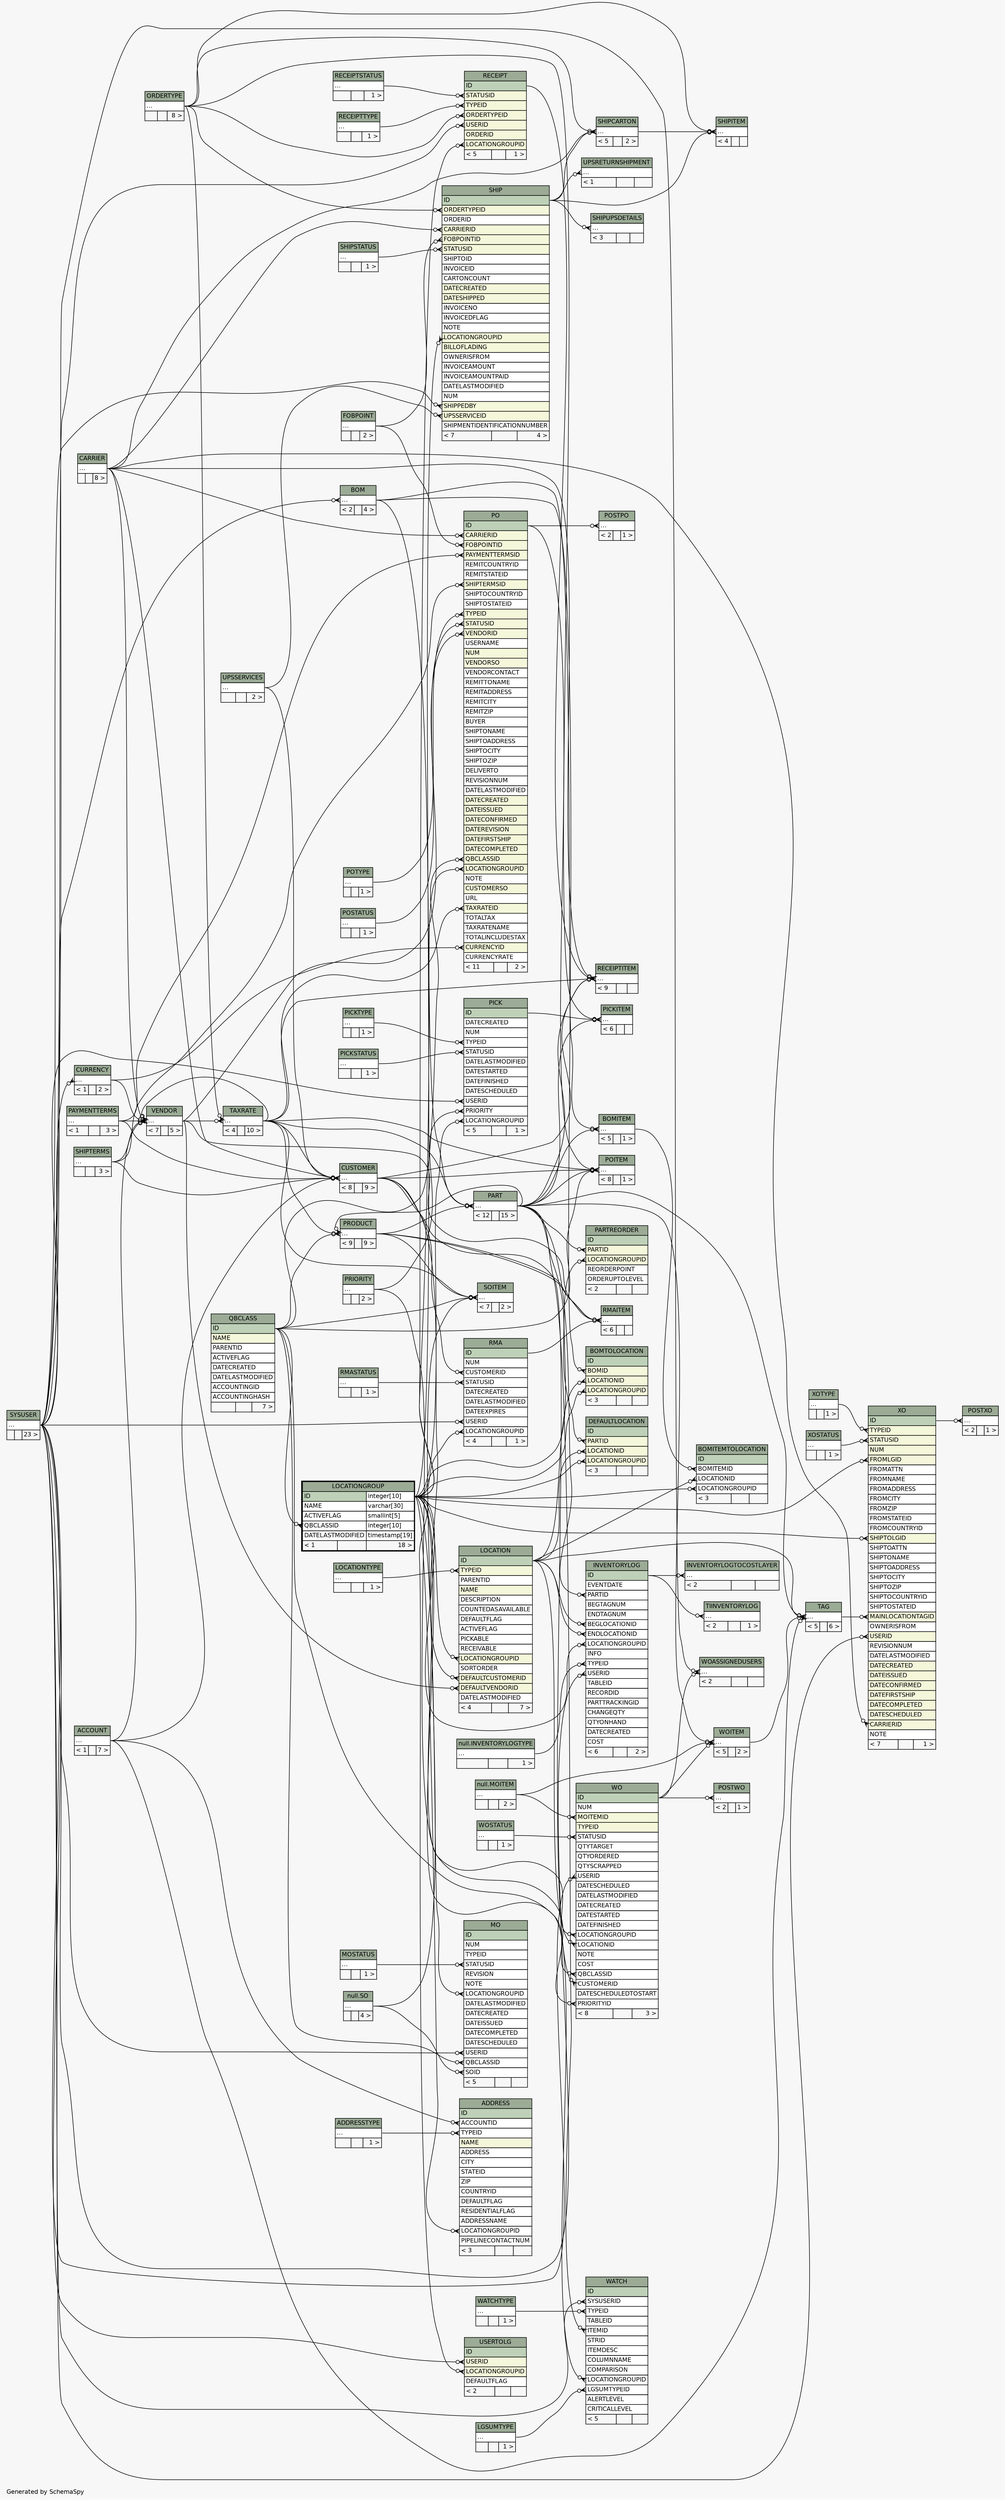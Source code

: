 // dot 2.26.3 on Linux 3.5.0-34-generic
// SchemaSpy rev 590
digraph "twoDegreesRelationshipsDiagram" {
  graph [
    rankdir="RL"
    bgcolor="#f7f7f7"
    label="\nGenerated by SchemaSpy"
    labeljust="l"
    nodesep="0.18"
    ranksep="0.46"
    fontname="Helvetica"
    fontsize="11"
  ];
  node [
    fontname="Helvetica"
    fontsize="11"
    shape="plaintext"
  ];
  edge [
    arrowsize="0.8"
  ];
  "ADDRESS":"ACCOUNTID":w -> "ACCOUNT":"elipses":e [arrowhead=none dir=back arrowtail=crowodot];
  "ADDRESS":"LOCATIONGROUPID":w -> "LOCATIONGROUP":"ID.type":e [arrowhead=none dir=back arrowtail=crowodot];
  "ADDRESS":"TYPEID":w -> "ADDRESSTYPE":"elipses":e [arrowhead=none dir=back arrowtail=crowodot];
  "BOM":"elipses":w -> "SYSUSER":"elipses":e [arrowhead=none dir=back arrowtail=crowodot];
  "BOMITEM":"elipses":w -> "BOM":"elipses":e [arrowhead=none dir=back arrowtail=crowodot];
  "BOMITEM":"elipses":w -> "PART":"elipses":e [arrowhead=none dir=back arrowtail=crowodot];
  "BOMITEMTOLOCATION":"BOMITEMID":w -> "BOMITEM":"elipses":e [arrowhead=none dir=back arrowtail=crowodot];
  "BOMITEMTOLOCATION":"LOCATIONGROUPID":w -> "LOCATIONGROUP":"ID.type":e [arrowhead=none dir=back arrowtail=crowodot];
  "BOMITEMTOLOCATION":"LOCATIONID":w -> "LOCATION":"ID":e [arrowhead=none dir=back arrowtail=crowodot];
  "BOMTOLOCATION":"BOMID":w -> "BOM":"elipses":e [arrowhead=none dir=back arrowtail=crowodot];
  "BOMTOLOCATION":"LOCATIONGROUPID":w -> "LOCATIONGROUP":"ID.type":e [arrowhead=none dir=back arrowtail=crowodot];
  "BOMTOLOCATION":"LOCATIONID":w -> "LOCATION":"ID":e [arrowhead=none dir=back arrowtail=crowodot];
  "CURRENCY":"elipses":w -> "SYSUSER":"elipses":e [arrowhead=none dir=back arrowtail=crowodot];
  "CUSTOMER":"elipses":w -> "ACCOUNT":"elipses":e [arrowhead=none dir=back arrowtail=crowodot];
  "CUSTOMER":"elipses":w -> "CARRIER":"elipses":e [arrowhead=none dir=back arrowtail=crowodot];
  "CUSTOMER":"elipses":w -> "PAYMENTTERMS":"elipses":e [arrowhead=none dir=back arrowtail=crowodot];
  "CUSTOMER":"elipses":w -> "UPSSERVICES":"elipses":e [arrowhead=none dir=back arrowtail=crowodot];
  "CUSTOMER":"elipses":w -> "SHIPTERMS":"elipses":e [arrowhead=none dir=back arrowtail=crowodot];
  "CUSTOMER":"elipses":w -> "TAXRATE":"elipses":e [arrowhead=none dir=back arrowtail=crowodot];
  "DEFAULTLOCATION":"LOCATIONGROUPID":w -> "LOCATIONGROUP":"ID.type":e [arrowhead=none dir=back arrowtail=crowodot];
  "DEFAULTLOCATION":"LOCATIONID":w -> "LOCATION":"ID":e [arrowhead=none dir=back arrowtail=crowodot];
  "DEFAULTLOCATION":"PARTID":w -> "PART":"elipses":e [arrowhead=none dir=back arrowtail=crowodot];
  "INVENTORYLOG":"BEGLOCATIONID":w -> "LOCATION":"ID":e [arrowhead=none dir=back arrowtail=crowodot];
  "INVENTORYLOG":"ENDLOCATIONID":w -> "LOCATION":"ID":e [arrowhead=none dir=back arrowtail=crowodot];
  "INVENTORYLOG":"LOCATIONGROUPID":w -> "LOCATIONGROUP":"ID.type":e [arrowhead=none dir=back arrowtail=crowodot];
  "INVENTORYLOG":"PARTID":w -> "PART":"elipses":e [arrowhead=none dir=back arrowtail=crowodot];
  "INVENTORYLOG":"TYPEID":w -> "null.INVENTORYLOGTYPE":"elipses":e [arrowhead=none dir=back arrowtail=crowodot];
  "INVENTORYLOG":"USERID":w -> "SYSUSER":"elipses":e [arrowhead=none dir=back arrowtail=crowodot];
  "INVENTORYLOGTOCOSTLAYER":"elipses":w -> "INVENTORYLOG":"ID":e [arrowhead=none dir=back arrowtail=crowodot];
  "LOCATION":"DEFAULTCUSTOMERID":w -> "CUSTOMER":"elipses":e [arrowhead=none dir=back arrowtail=crowodot];
  "LOCATION":"DEFAULTVENDORID":w -> "VENDOR":"elipses":e [arrowhead=none dir=back arrowtail=crowodot];
  "LOCATION":"LOCATIONGROUPID":w -> "LOCATIONGROUP":"ID.type":e [arrowhead=none dir=back arrowtail=crowodot];
  "LOCATION":"TYPEID":w -> "LOCATIONTYPE":"elipses":e [arrowhead=none dir=back arrowtail=crowodot];
  "LOCATIONGROUP":"QBCLASSID":w -> "QBCLASS":"ID":e [arrowhead=none dir=back arrowtail=crowodot];
  "MO":"LOCATIONGROUPID":w -> "LOCATIONGROUP":"ID.type":e [arrowhead=none dir=back arrowtail=crowodot];
  "MO":"QBCLASSID":w -> "QBCLASS":"ID":e [arrowhead=none dir=back arrowtail=crowodot];
  "MO":"SOID":w -> "null.SO":"elipses":e [arrowhead=none dir=back arrowtail=crowodot];
  "MO":"STATUSID":w -> "MOSTATUS":"elipses":e [arrowhead=none dir=back arrowtail=crowodot];
  "MO":"USERID":w -> "SYSUSER":"elipses":e [arrowhead=none dir=back arrowtail=crowodot];
  "PART":"elipses":w -> "BOM":"elipses":e [arrowhead=none dir=back arrowtail=crowodot];
  "PART":"elipses":w -> "PRODUCT":"elipses":e [arrowhead=none dir=back arrowtail=crowodot];
  "PART":"elipses":w -> "TAXRATE":"elipses":e [arrowhead=none dir=back arrowtail=crowodot];
  "PARTREORDER":"LOCATIONGROUPID":w -> "LOCATIONGROUP":"ID.type":e [arrowhead=none dir=back arrowtail=crowodot];
  "PARTREORDER":"PARTID":w -> "PART":"elipses":e [arrowhead=none dir=back arrowtail=crowodot];
  "PICK":"LOCATIONGROUPID":w -> "LOCATIONGROUP":"ID.type":e [arrowhead=none dir=back arrowtail=crowodot];
  "PICK":"PRIORITY":w -> "PRIORITY":"elipses":e [arrowhead=none dir=back arrowtail=crowodot];
  "PICK":"STATUSID":w -> "PICKSTATUS":"elipses":e [arrowhead=none dir=back arrowtail=crowodot];
  "PICK":"TYPEID":w -> "PICKTYPE":"elipses":e [arrowhead=none dir=back arrowtail=crowodot];
  "PICK":"USERID":w -> "SYSUSER":"elipses":e [arrowhead=none dir=back arrowtail=crowodot];
  "PICKITEM":"elipses":w -> "ORDERTYPE":"elipses":e [arrowhead=none dir=back arrowtail=crowodot];
  "PICKITEM":"elipses":w -> "PART":"elipses":e [arrowhead=none dir=back arrowtail=crowodot];
  "PICKITEM":"elipses":w -> "PICK":"ID":e [arrowhead=none dir=back arrowtail=crowodot];
  "PO":"CARRIERID":w -> "CARRIER":"elipses":e [arrowhead=none dir=back arrowtail=crowodot];
  "PO":"CURRENCYID":w -> "CURRENCY":"elipses":e [arrowhead=none dir=back arrowtail=crowodot];
  "PO":"FOBPOINTID":w -> "FOBPOINT":"elipses":e [arrowhead=none dir=back arrowtail=crowodot];
  "PO":"LOCATIONGROUPID":w -> "LOCATIONGROUP":"ID.type":e [arrowhead=none dir=back arrowtail=crowodot];
  "PO":"PAYMENTTERMSID":w -> "PAYMENTTERMS":"elipses":e [arrowhead=none dir=back arrowtail=crowodot];
  "PO":"QBCLASSID":w -> "QBCLASS":"ID":e [arrowhead=none dir=back arrowtail=crowodot];
  "PO":"SHIPTERMSID":w -> "SHIPTERMS":"elipses":e [arrowhead=none dir=back arrowtail=crowodot];
  "PO":"STATUSID":w -> "POSTATUS":"elipses":e [arrowhead=none dir=back arrowtail=crowodot];
  "PO":"TAXRATEID":w -> "TAXRATE":"elipses":e [arrowhead=none dir=back arrowtail=crowodot];
  "PO":"TYPEID":w -> "POTYPE":"elipses":e [arrowhead=none dir=back arrowtail=crowodot];
  "PO":"VENDORID":w -> "VENDOR":"elipses":e [arrowhead=none dir=back arrowtail=crowodot];
  "POITEM":"elipses":w -> "CUSTOMER":"elipses":e [arrowhead=none dir=back arrowtail=crowodot];
  "POITEM":"elipses":w -> "PART":"elipses":e [arrowhead=none dir=back arrowtail=crowodot];
  "POITEM":"elipses":w -> "PO":"ID":e [arrowhead=none dir=back arrowtail=crowodot];
  "POITEM":"elipses":w -> "QBCLASS":"ID":e [arrowhead=none dir=back arrowtail=crowodot];
  "POITEM":"elipses":w -> "TAXRATE":"elipses":e [arrowhead=none dir=back arrowtail=crowodot];
  "POSTPO":"elipses":w -> "PO":"ID":e [arrowhead=none dir=back arrowtail=crowodot];
  "POSTWO":"elipses":w -> "WO":"ID":e [arrowhead=none dir=back arrowtail=crowodot];
  "POSTXO":"elipses":w -> "XO":"ID":e [arrowhead=none dir=back arrowtail=crowodot];
  "PRODUCT":"elipses":w -> "PART":"elipses":e [arrowhead=none dir=back arrowtail=crowodot];
  "PRODUCT":"elipses":w -> "QBCLASS":"ID":e [arrowhead=none dir=back arrowtail=crowodot];
  "PRODUCT":"elipses":w -> "TAXRATE":"elipses":e [arrowhead=none dir=back arrowtail=crowodot];
  "RECEIPT":"LOCATIONGROUPID":w -> "LOCATIONGROUP":"ID.type":e [arrowhead=none dir=back arrowtail=crowodot];
  "RECEIPT":"ORDERTYPEID":w -> "ORDERTYPE":"elipses":e [arrowhead=none dir=back arrowtail=crowodot];
  "RECEIPT":"STATUSID":w -> "RECEIPTSTATUS":"elipses":e [arrowhead=none dir=back arrowtail=crowodot];
  "RECEIPT":"TYPEID":w -> "RECEIPTTYPE":"elipses":e [arrowhead=none dir=back arrowtail=crowodot];
  "RECEIPT":"USERID":w -> "SYSUSER":"elipses":e [arrowhead=none dir=back arrowtail=crowodot];
  "RECEIPTITEM":"elipses":w -> "CARRIER":"elipses":e [arrowhead=none dir=back arrowtail=crowodot];
  "RECEIPTITEM":"elipses":w -> "CUSTOMER":"elipses":e [arrowhead=none dir=back arrowtail=crowodot];
  "RECEIPTITEM":"elipses":w -> "PART":"elipses":e [arrowhead=none dir=back arrowtail=crowodot];
  "RECEIPTITEM":"elipses":w -> "RECEIPT":"ID":e [arrowhead=none dir=back arrowtail=crowodot];
  "RECEIPTITEM":"elipses":w -> "TAXRATE":"elipses":e [arrowhead=none dir=back arrowtail=crowodot];
  "RMA":"CUSTOMERID":w -> "CUSTOMER":"elipses":e [arrowhead=none dir=back arrowtail=crowodot];
  "RMA":"LOCATIONGROUPID":w -> "LOCATIONGROUP":"ID.type":e [arrowhead=none dir=back arrowtail=crowodot];
  "RMA":"STATUSID":w -> "RMASTATUS":"elipses":e [arrowhead=none dir=back arrowtail=crowodot];
  "RMA":"USERID":w -> "SYSUSER":"elipses":e [arrowhead=none dir=back arrowtail=crowodot];
  "RMAITEM":"elipses":w -> "PRODUCT":"elipses":e [arrowhead=none dir=back arrowtail=crowodot];
  "RMAITEM":"elipses":w -> "PRODUCT":"elipses":e [arrowhead=none dir=back arrowtail=crowodot];
  "RMAITEM":"elipses":w -> "RMA":"ID":e [arrowhead=none dir=back arrowtail=crowodot];
  "RMAITEM":"elipses":w -> "VENDOR":"elipses":e [arrowhead=none dir=back arrowtail=crowodot];
  "SHIP":"CARRIERID":w -> "CARRIER":"elipses":e [arrowhead=none dir=back arrowtail=crowodot];
  "SHIP":"FOBPOINTID":w -> "FOBPOINT":"elipses":e [arrowhead=none dir=back arrowtail=crowodot];
  "SHIP":"LOCATIONGROUPID":w -> "LOCATIONGROUP":"ID.type":e [arrowhead=none dir=back arrowtail=crowodot];
  "SHIP":"ORDERTYPEID":w -> "ORDERTYPE":"elipses":e [arrowhead=none dir=back arrowtail=crowodot];
  "SHIP":"SHIPPEDBY":w -> "SYSUSER":"elipses":e [arrowhead=none dir=back arrowtail=crowodot];
  "SHIP":"STATUSID":w -> "SHIPSTATUS":"elipses":e [arrowhead=none dir=back arrowtail=crowodot];
  "SHIP":"UPSSERVICEID":w -> "UPSSERVICES":"elipses":e [arrowhead=none dir=back arrowtail=crowodot];
  "SHIPCARTON":"elipses":w -> "CARRIER":"elipses":e [arrowhead=none dir=back arrowtail=crowodot];
  "SHIPCARTON":"elipses":w -> "ORDERTYPE":"elipses":e [arrowhead=none dir=back arrowtail=crowodot];
  "SHIPCARTON":"elipses":w -> "SHIP":"ID":e [arrowhead=none dir=back arrowtail=crowodot];
  "SHIPITEM":"elipses":w -> "ORDERTYPE":"elipses":e [arrowhead=none dir=back arrowtail=crowodot];
  "SHIPITEM":"elipses":w -> "SHIPCARTON":"elipses":e [arrowhead=none dir=back arrowtail=crowodot];
  "SHIPITEM":"elipses":w -> "SHIP":"ID":e [arrowhead=none dir=back arrowtail=crowodot];
  "SHIPUPSDETAILS":"elipses":w -> "SHIP":"ID":e [arrowhead=none dir=back arrowtail=crowodot];
  "SOITEM":"elipses":w -> "PRODUCT":"elipses":e [arrowhead=none dir=back arrowtail=crowodot];
  "SOITEM":"elipses":w -> "QBCLASS":"ID":e [arrowhead=none dir=back arrowtail=crowodot];
  "SOITEM":"elipses":w -> "null.SO":"elipses":e [arrowhead=none dir=back arrowtail=crowodot];
  "SOITEM":"elipses":w -> "TAXRATE":"elipses":e [arrowhead=none dir=back arrowtail=crowodot];
  "TAG":"elipses":w -> "ACCOUNT":"elipses":e [arrowhead=none dir=back arrowtail=crowodot];
  "TAG":"elipses":w -> "LOCATION":"ID":e [arrowhead=none dir=back arrowtail=crowodot];
  "TAG":"elipses":w -> "PART":"elipses":e [arrowhead=none dir=back arrowtail=crowodot];
  "TAG":"elipses":w -> "WOITEM":"elipses":e [arrowhead=none dir=back arrowtail=crowodot];
  "TAXRATE":"elipses":w -> "ORDERTYPE":"elipses":e [arrowhead=none dir=back arrowtail=crowodot];
  "TAXRATE":"elipses":w -> "VENDOR":"elipses":e [arrowhead=none dir=back arrowtail=crowodot];
  "TIINVENTORYLOG":"elipses":w -> "INVENTORYLOG":"ID":e [arrowhead=none dir=back arrowtail=crowodot];
  "UPSRETURNSHIPMENT":"elipses":w -> "SHIP":"ID":e [arrowhead=none dir=back arrowtail=crowodot];
  "USERTOLG":"LOCATIONGROUPID":w -> "LOCATIONGROUP":"ID.type":e [arrowhead=none dir=back arrowtail=crowodot];
  "USERTOLG":"USERID":w -> "SYSUSER":"elipses":e [arrowhead=none dir=back arrowtail=crowodot];
  "VENDOR":"elipses":w -> "ACCOUNT":"elipses":e [arrowhead=none dir=back arrowtail=crowodot];
  "VENDOR":"elipses":w -> "CURRENCY":"elipses":e [arrowhead=none dir=back arrowtail=crowodot];
  "VENDOR":"elipses":w -> "CARRIER":"elipses":e [arrowhead=none dir=back arrowtail=crowodot];
  "VENDOR":"elipses":w -> "PAYMENTTERMS":"elipses":e [arrowhead=none dir=back arrowtail=crowodot];
  "VENDOR":"elipses":w -> "SHIPTERMS":"elipses":e [arrowhead=none dir=back arrowtail=crowodot];
  "VENDOR":"elipses":w -> "TAXRATE":"elipses":e [arrowhead=none dir=back arrowtail=crowodot];
  "WATCH":"ITEMID":w -> "PART":"elipses":e [arrowhead=none dir=back arrowtail=crowodot];
  "WATCH":"LGSUMTYPEID":w -> "LGSUMTYPE":"elipses":e [arrowhead=none dir=back arrowtail=crowodot];
  "WATCH":"LOCATIONGROUPID":w -> "LOCATIONGROUP":"ID.type":e [arrowhead=none dir=back arrowtail=crowodot];
  "WATCH":"SYSUSERID":w -> "SYSUSER":"elipses":e [arrowhead=none dir=back arrowtail=crowodot];
  "WATCH":"TYPEID":w -> "WATCHTYPE":"elipses":e [arrowhead=none dir=back arrowtail=crowodot];
  "WO":"CUSTOMERID":w -> "CUSTOMER":"elipses":e [arrowhead=none dir=back arrowtail=crowodot];
  "WO":"LOCATIONGROUPID":w -> "LOCATIONGROUP":"ID.type":e [arrowhead=none dir=back arrowtail=crowodot];
  "WO":"LOCATIONID":w -> "LOCATION":"ID":e [arrowhead=none dir=back arrowtail=crowodot];
  "WO":"MOITEMID":w -> "null.MOITEM":"elipses":e [arrowhead=none dir=back arrowtail=crowodot];
  "WO":"PRIORITYID":w -> "PRIORITY":"elipses":e [arrowhead=none dir=back arrowtail=crowodot];
  "WO":"QBCLASSID":w -> "QBCLASS":"ID":e [arrowhead=none dir=back arrowtail=crowodot];
  "WO":"STATUSID":w -> "WOSTATUS":"elipses":e [arrowhead=none dir=back arrowtail=crowodot];
  "WO":"USERID":w -> "SYSUSER":"elipses":e [arrowhead=none dir=back arrowtail=crowodot];
  "WOASSIGNEDUSERS":"elipses":w -> "SYSUSER":"elipses":e [arrowhead=none dir=back arrowtail=crowodot];
  "WOASSIGNEDUSERS":"elipses":w -> "WO":"ID":e [arrowhead=none dir=back arrowtail=crowodot];
  "WOITEM":"elipses":w -> "null.MOITEM":"elipses":e [arrowhead=none dir=back arrowtail=crowodot];
  "WOITEM":"elipses":w -> "PART":"elipses":e [arrowhead=none dir=back arrowtail=crowodot];
  "WOITEM":"elipses":w -> "WO":"ID":e [arrowhead=none dir=back arrowtail=crowodot];
  "XO":"CARRIERID":w -> "CARRIER":"elipses":e [arrowhead=none dir=back arrowtail=crowodot];
  "XO":"FROMLGID":w -> "LOCATIONGROUP":"ID.type":e [arrowhead=none dir=back arrowtail=crowodot];
  "XO":"MAINLOCATIONTAGID":w -> "TAG":"elipses":e [arrowhead=none dir=back arrowtail=crowodot];
  "XO":"SHIPTOLGID":w -> "LOCATIONGROUP":"ID.type":e [arrowhead=none dir=back arrowtail=crowodot];
  "XO":"STATUSID":w -> "XOSTATUS":"elipses":e [arrowhead=none dir=back arrowtail=crowodot];
  "XO":"TYPEID":w -> "XOTYPE":"elipses":e [arrowhead=none dir=back arrowtail=crowodot];
  "XO":"USERID":w -> "SYSUSER":"elipses":e [arrowhead=none dir=back arrowtail=crowodot];
  "ACCOUNT" [
    label=<
    <TABLE BORDER="0" CELLBORDER="1" CELLSPACING="0" BGCOLOR="#ffffff">
      <TR><TD COLSPAN="3" BGCOLOR="#9bab96" ALIGN="CENTER">ACCOUNT</TD></TR>
      <TR><TD PORT="elipses" COLSPAN="3" ALIGN="LEFT">...</TD></TR>
      <TR><TD ALIGN="LEFT" BGCOLOR="#f7f7f7">&lt; 1</TD><TD ALIGN="RIGHT" BGCOLOR="#f7f7f7">  </TD><TD ALIGN="RIGHT" BGCOLOR="#f7f7f7">7 &gt;</TD></TR>
    </TABLE>>
    URL="ACCOUNT.html"
    tooltip="ACCOUNT"
  ];
  "ADDRESS" [
    label=<
    <TABLE BORDER="0" CELLBORDER="1" CELLSPACING="0" BGCOLOR="#ffffff">
      <TR><TD COLSPAN="3" BGCOLOR="#9bab96" ALIGN="CENTER">ADDRESS</TD></TR>
      <TR><TD PORT="ID" COLSPAN="3" BGCOLOR="#bed1b8" ALIGN="LEFT">ID</TD></TR>
      <TR><TD PORT="ACCOUNTID" COLSPAN="3" ALIGN="LEFT">ACCOUNTID</TD></TR>
      <TR><TD PORT="TYPEID" COLSPAN="3" ALIGN="LEFT">TYPEID</TD></TR>
      <TR><TD PORT="NAME" COLSPAN="3" BGCOLOR="#f4f7da" ALIGN="LEFT">NAME</TD></TR>
      <TR><TD PORT="ADDRESS" COLSPAN="3" ALIGN="LEFT">ADDRESS</TD></TR>
      <TR><TD PORT="CITY" COLSPAN="3" ALIGN="LEFT">CITY</TD></TR>
      <TR><TD PORT="STATEID" COLSPAN="3" ALIGN="LEFT">STATEID</TD></TR>
      <TR><TD PORT="ZIP" COLSPAN="3" ALIGN="LEFT">ZIP</TD></TR>
      <TR><TD PORT="COUNTRYID" COLSPAN="3" ALIGN="LEFT">COUNTRYID</TD></TR>
      <TR><TD PORT="DEFAULTFLAG" COLSPAN="3" ALIGN="LEFT">DEFAULTFLAG</TD></TR>
      <TR><TD PORT="RESIDENTIALFLAG" COLSPAN="3" ALIGN="LEFT">RESIDENTIALFLAG</TD></TR>
      <TR><TD PORT="ADDRESSNAME" COLSPAN="3" ALIGN="LEFT">ADDRESSNAME</TD></TR>
      <TR><TD PORT="LOCATIONGROUPID" COLSPAN="3" ALIGN="LEFT">LOCATIONGROUPID</TD></TR>
      <TR><TD PORT="PIPELINECONTACTNUM" COLSPAN="3" ALIGN="LEFT">PIPELINECONTACTNUM</TD></TR>
      <TR><TD ALIGN="LEFT" BGCOLOR="#f7f7f7">&lt; 3</TD><TD ALIGN="RIGHT" BGCOLOR="#f7f7f7">  </TD><TD ALIGN="RIGHT" BGCOLOR="#f7f7f7">  </TD></TR>
    </TABLE>>
    URL="ADDRESS.html"
    tooltip="ADDRESS"
  ];
  "ADDRESSTYPE" [
    label=<
    <TABLE BORDER="0" CELLBORDER="1" CELLSPACING="0" BGCOLOR="#ffffff">
      <TR><TD COLSPAN="3" BGCOLOR="#9bab96" ALIGN="CENTER">ADDRESSTYPE</TD></TR>
      <TR><TD PORT="elipses" COLSPAN="3" ALIGN="LEFT">...</TD></TR>
      <TR><TD ALIGN="LEFT" BGCOLOR="#f7f7f7">  </TD><TD ALIGN="RIGHT" BGCOLOR="#f7f7f7">  </TD><TD ALIGN="RIGHT" BGCOLOR="#f7f7f7">1 &gt;</TD></TR>
    </TABLE>>
    URL="ADDRESSTYPE.html"
    tooltip="ADDRESSTYPE"
  ];
  "BOM" [
    label=<
    <TABLE BORDER="0" CELLBORDER="1" CELLSPACING="0" BGCOLOR="#ffffff">
      <TR><TD COLSPAN="3" BGCOLOR="#9bab96" ALIGN="CENTER">BOM</TD></TR>
      <TR><TD PORT="elipses" COLSPAN="3" ALIGN="LEFT">...</TD></TR>
      <TR><TD ALIGN="LEFT" BGCOLOR="#f7f7f7">&lt; 2</TD><TD ALIGN="RIGHT" BGCOLOR="#f7f7f7">  </TD><TD ALIGN="RIGHT" BGCOLOR="#f7f7f7">4 &gt;</TD></TR>
    </TABLE>>
    URL="BOM.html"
    tooltip="BOM"
  ];
  "BOMITEM" [
    label=<
    <TABLE BORDER="0" CELLBORDER="1" CELLSPACING="0" BGCOLOR="#ffffff">
      <TR><TD COLSPAN="3" BGCOLOR="#9bab96" ALIGN="CENTER">BOMITEM</TD></TR>
      <TR><TD PORT="elipses" COLSPAN="3" ALIGN="LEFT">...</TD></TR>
      <TR><TD ALIGN="LEFT" BGCOLOR="#f7f7f7">&lt; 5</TD><TD ALIGN="RIGHT" BGCOLOR="#f7f7f7">  </TD><TD ALIGN="RIGHT" BGCOLOR="#f7f7f7">1 &gt;</TD></TR>
    </TABLE>>
    URL="BOMITEM.html"
    tooltip="BOMITEM"
  ];
  "BOMITEMTOLOCATION" [
    label=<
    <TABLE BORDER="0" CELLBORDER="1" CELLSPACING="0" BGCOLOR="#ffffff">
      <TR><TD COLSPAN="3" BGCOLOR="#9bab96" ALIGN="CENTER">BOMITEMTOLOCATION</TD></TR>
      <TR><TD PORT="ID" COLSPAN="3" BGCOLOR="#bed1b8" ALIGN="LEFT">ID</TD></TR>
      <TR><TD PORT="BOMITEMID" COLSPAN="3" ALIGN="LEFT">BOMITEMID</TD></TR>
      <TR><TD PORT="LOCATIONID" COLSPAN="3" ALIGN="LEFT">LOCATIONID</TD></TR>
      <TR><TD PORT="LOCATIONGROUPID" COLSPAN="3" ALIGN="LEFT">LOCATIONGROUPID</TD></TR>
      <TR><TD ALIGN="LEFT" BGCOLOR="#f7f7f7">&lt; 3</TD><TD ALIGN="RIGHT" BGCOLOR="#f7f7f7">  </TD><TD ALIGN="RIGHT" BGCOLOR="#f7f7f7">  </TD></TR>
    </TABLE>>
    URL="BOMITEMTOLOCATION.html"
    tooltip="BOMITEMTOLOCATION"
  ];
  "BOMTOLOCATION" [
    label=<
    <TABLE BORDER="0" CELLBORDER="1" CELLSPACING="0" BGCOLOR="#ffffff">
      <TR><TD COLSPAN="3" BGCOLOR="#9bab96" ALIGN="CENTER">BOMTOLOCATION</TD></TR>
      <TR><TD PORT="ID" COLSPAN="3" BGCOLOR="#bed1b8" ALIGN="LEFT">ID</TD></TR>
      <TR><TD PORT="BOMID" COLSPAN="3" BGCOLOR="#f4f7da" ALIGN="LEFT">BOMID</TD></TR>
      <TR><TD PORT="LOCATIONID" COLSPAN="3" BGCOLOR="#f4f7da" ALIGN="LEFT">LOCATIONID</TD></TR>
      <TR><TD PORT="LOCATIONGROUPID" COLSPAN="3" BGCOLOR="#f4f7da" ALIGN="LEFT">LOCATIONGROUPID</TD></TR>
      <TR><TD ALIGN="LEFT" BGCOLOR="#f7f7f7">&lt; 3</TD><TD ALIGN="RIGHT" BGCOLOR="#f7f7f7">  </TD><TD ALIGN="RIGHT" BGCOLOR="#f7f7f7">  </TD></TR>
    </TABLE>>
    URL="BOMTOLOCATION.html"
    tooltip="BOMTOLOCATION"
  ];
  "CARRIER" [
    label=<
    <TABLE BORDER="0" CELLBORDER="1" CELLSPACING="0" BGCOLOR="#ffffff">
      <TR><TD COLSPAN="3" BGCOLOR="#9bab96" ALIGN="CENTER">CARRIER</TD></TR>
      <TR><TD PORT="elipses" COLSPAN="3" ALIGN="LEFT">...</TD></TR>
      <TR><TD ALIGN="LEFT" BGCOLOR="#f7f7f7">  </TD><TD ALIGN="RIGHT" BGCOLOR="#f7f7f7">  </TD><TD ALIGN="RIGHT" BGCOLOR="#f7f7f7">8 &gt;</TD></TR>
    </TABLE>>
    URL="CARRIER.html"
    tooltip="CARRIER"
  ];
  "CURRENCY" [
    label=<
    <TABLE BORDER="0" CELLBORDER="1" CELLSPACING="0" BGCOLOR="#ffffff">
      <TR><TD COLSPAN="3" BGCOLOR="#9bab96" ALIGN="CENTER">CURRENCY</TD></TR>
      <TR><TD PORT="elipses" COLSPAN="3" ALIGN="LEFT">...</TD></TR>
      <TR><TD ALIGN="LEFT" BGCOLOR="#f7f7f7">&lt; 1</TD><TD ALIGN="RIGHT" BGCOLOR="#f7f7f7">  </TD><TD ALIGN="RIGHT" BGCOLOR="#f7f7f7">2 &gt;</TD></TR>
    </TABLE>>
    URL="CURRENCY.html"
    tooltip="CURRENCY"
  ];
  "CUSTOMER" [
    label=<
    <TABLE BORDER="0" CELLBORDER="1" CELLSPACING="0" BGCOLOR="#ffffff">
      <TR><TD COLSPAN="3" BGCOLOR="#9bab96" ALIGN="CENTER">CUSTOMER</TD></TR>
      <TR><TD PORT="elipses" COLSPAN="3" ALIGN="LEFT">...</TD></TR>
      <TR><TD ALIGN="LEFT" BGCOLOR="#f7f7f7">&lt; 8</TD><TD ALIGN="RIGHT" BGCOLOR="#f7f7f7">  </TD><TD ALIGN="RIGHT" BGCOLOR="#f7f7f7">9 &gt;</TD></TR>
    </TABLE>>
    URL="CUSTOMER.html"
    tooltip="CUSTOMER"
  ];
  "DEFAULTLOCATION" [
    label=<
    <TABLE BORDER="0" CELLBORDER="1" CELLSPACING="0" BGCOLOR="#ffffff">
      <TR><TD COLSPAN="3" BGCOLOR="#9bab96" ALIGN="CENTER">DEFAULTLOCATION</TD></TR>
      <TR><TD PORT="ID" COLSPAN="3" BGCOLOR="#bed1b8" ALIGN="LEFT">ID</TD></TR>
      <TR><TD PORT="PARTID" COLSPAN="3" BGCOLOR="#f4f7da" ALIGN="LEFT">PARTID</TD></TR>
      <TR><TD PORT="LOCATIONID" COLSPAN="3" BGCOLOR="#f4f7da" ALIGN="LEFT">LOCATIONID</TD></TR>
      <TR><TD PORT="LOCATIONGROUPID" COLSPAN="3" BGCOLOR="#f4f7da" ALIGN="LEFT">LOCATIONGROUPID</TD></TR>
      <TR><TD ALIGN="LEFT" BGCOLOR="#f7f7f7">&lt; 3</TD><TD ALIGN="RIGHT" BGCOLOR="#f7f7f7">  </TD><TD ALIGN="RIGHT" BGCOLOR="#f7f7f7">  </TD></TR>
    </TABLE>>
    URL="DEFAULTLOCATION.html"
    tooltip="DEFAULTLOCATION"
  ];
  "FOBPOINT" [
    label=<
    <TABLE BORDER="0" CELLBORDER="1" CELLSPACING="0" BGCOLOR="#ffffff">
      <TR><TD COLSPAN="3" BGCOLOR="#9bab96" ALIGN="CENTER">FOBPOINT</TD></TR>
      <TR><TD PORT="elipses" COLSPAN="3" ALIGN="LEFT">...</TD></TR>
      <TR><TD ALIGN="LEFT" BGCOLOR="#f7f7f7">  </TD><TD ALIGN="RIGHT" BGCOLOR="#f7f7f7">  </TD><TD ALIGN="RIGHT" BGCOLOR="#f7f7f7">2 &gt;</TD></TR>
    </TABLE>>
    URL="FOBPOINT.html"
    tooltip="FOBPOINT"
  ];
  "INVENTORYLOG" [
    label=<
    <TABLE BORDER="0" CELLBORDER="1" CELLSPACING="0" BGCOLOR="#ffffff">
      <TR><TD COLSPAN="3" BGCOLOR="#9bab96" ALIGN="CENTER">INVENTORYLOG</TD></TR>
      <TR><TD PORT="ID" COLSPAN="3" BGCOLOR="#bed1b8" ALIGN="LEFT">ID</TD></TR>
      <TR><TD PORT="EVENTDATE" COLSPAN="3" ALIGN="LEFT">EVENTDATE</TD></TR>
      <TR><TD PORT="PARTID" COLSPAN="3" ALIGN="LEFT">PARTID</TD></TR>
      <TR><TD PORT="BEGTAGNUM" COLSPAN="3" ALIGN="LEFT">BEGTAGNUM</TD></TR>
      <TR><TD PORT="ENDTAGNUM" COLSPAN="3" ALIGN="LEFT">ENDTAGNUM</TD></TR>
      <TR><TD PORT="BEGLOCATIONID" COLSPAN="3" ALIGN="LEFT">BEGLOCATIONID</TD></TR>
      <TR><TD PORT="ENDLOCATIONID" COLSPAN="3" ALIGN="LEFT">ENDLOCATIONID</TD></TR>
      <TR><TD PORT="LOCATIONGROUPID" COLSPAN="3" ALIGN="LEFT">LOCATIONGROUPID</TD></TR>
      <TR><TD PORT="INFO" COLSPAN="3" ALIGN="LEFT">INFO</TD></TR>
      <TR><TD PORT="TYPEID" COLSPAN="3" ALIGN="LEFT">TYPEID</TD></TR>
      <TR><TD PORT="USERID" COLSPAN="3" ALIGN="LEFT">USERID</TD></TR>
      <TR><TD PORT="TABLEID" COLSPAN="3" ALIGN="LEFT">TABLEID</TD></TR>
      <TR><TD PORT="RECORDID" COLSPAN="3" ALIGN="LEFT">RECORDID</TD></TR>
      <TR><TD PORT="PARTTRACKINGID" COLSPAN="3" ALIGN="LEFT">PARTTRACKINGID</TD></TR>
      <TR><TD PORT="CHANGEQTY" COLSPAN="3" ALIGN="LEFT">CHANGEQTY</TD></TR>
      <TR><TD PORT="QTYONHAND" COLSPAN="3" ALIGN="LEFT">QTYONHAND</TD></TR>
      <TR><TD PORT="DATECREATED" COLSPAN="3" ALIGN="LEFT">DATECREATED</TD></TR>
      <TR><TD PORT="COST" COLSPAN="3" ALIGN="LEFT">COST</TD></TR>
      <TR><TD ALIGN="LEFT" BGCOLOR="#f7f7f7">&lt; 6</TD><TD ALIGN="RIGHT" BGCOLOR="#f7f7f7">  </TD><TD ALIGN="RIGHT" BGCOLOR="#f7f7f7">2 &gt;</TD></TR>
    </TABLE>>
    URL="INVENTORYLOG.html"
    tooltip="INVENTORYLOG"
  ];
  "INVENTORYLOGTOCOSTLAYER" [
    label=<
    <TABLE BORDER="0" CELLBORDER="1" CELLSPACING="0" BGCOLOR="#ffffff">
      <TR><TD COLSPAN="3" BGCOLOR="#9bab96" ALIGN="CENTER">INVENTORYLOGTOCOSTLAYER</TD></TR>
      <TR><TD PORT="elipses" COLSPAN="3" ALIGN="LEFT">...</TD></TR>
      <TR><TD ALIGN="LEFT" BGCOLOR="#f7f7f7">&lt; 2</TD><TD ALIGN="RIGHT" BGCOLOR="#f7f7f7">  </TD><TD ALIGN="RIGHT" BGCOLOR="#f7f7f7">  </TD></TR>
    </TABLE>>
    URL="INVENTORYLOGTOCOSTLAYER.html"
    tooltip="INVENTORYLOGTOCOSTLAYER"
  ];
  "null.INVENTORYLOGTYPE" [
    label=<
    <TABLE BORDER="0" CELLBORDER="1" CELLSPACING="0" BGCOLOR="#ffffff">
      <TR><TD COLSPAN="3" BGCOLOR="#9bab96" ALIGN="CENTER">null.INVENTORYLOGTYPE</TD></TR>
      <TR><TD PORT="elipses" COLSPAN="3" ALIGN="LEFT">...</TD></TR>
      <TR><TD ALIGN="LEFT" BGCOLOR="#f7f7f7">  </TD><TD ALIGN="RIGHT" BGCOLOR="#f7f7f7">  </TD><TD ALIGN="RIGHT" BGCOLOR="#f7f7f7">1 &gt;</TD></TR>
    </TABLE>>
    tooltip="null.INVENTORYLOGTYPE"
  ];
  "LGSUMTYPE" [
    label=<
    <TABLE BORDER="0" CELLBORDER="1" CELLSPACING="0" BGCOLOR="#ffffff">
      <TR><TD COLSPAN="3" BGCOLOR="#9bab96" ALIGN="CENTER">LGSUMTYPE</TD></TR>
      <TR><TD PORT="elipses" COLSPAN="3" ALIGN="LEFT">...</TD></TR>
      <TR><TD ALIGN="LEFT" BGCOLOR="#f7f7f7">  </TD><TD ALIGN="RIGHT" BGCOLOR="#f7f7f7">  </TD><TD ALIGN="RIGHT" BGCOLOR="#f7f7f7">1 &gt;</TD></TR>
    </TABLE>>
    URL="LGSUMTYPE.html"
    tooltip="LGSUMTYPE"
  ];
  "LOCATION" [
    label=<
    <TABLE BORDER="0" CELLBORDER="1" CELLSPACING="0" BGCOLOR="#ffffff">
      <TR><TD COLSPAN="3" BGCOLOR="#9bab96" ALIGN="CENTER">LOCATION</TD></TR>
      <TR><TD PORT="ID" COLSPAN="3" BGCOLOR="#bed1b8" ALIGN="LEFT">ID</TD></TR>
      <TR><TD PORT="TYPEID" COLSPAN="3" BGCOLOR="#f4f7da" ALIGN="LEFT">TYPEID</TD></TR>
      <TR><TD PORT="PARENTID" COLSPAN="3" ALIGN="LEFT">PARENTID</TD></TR>
      <TR><TD PORT="NAME" COLSPAN="3" BGCOLOR="#f4f7da" ALIGN="LEFT">NAME</TD></TR>
      <TR><TD PORT="DESCRIPTION" COLSPAN="3" ALIGN="LEFT">DESCRIPTION</TD></TR>
      <TR><TD PORT="COUNTEDASAVAILABLE" COLSPAN="3" ALIGN="LEFT">COUNTEDASAVAILABLE</TD></TR>
      <TR><TD PORT="DEFAULTFLAG" COLSPAN="3" ALIGN="LEFT">DEFAULTFLAG</TD></TR>
      <TR><TD PORT="ACTIVEFLAG" COLSPAN="3" ALIGN="LEFT">ACTIVEFLAG</TD></TR>
      <TR><TD PORT="PICKABLE" COLSPAN="3" ALIGN="LEFT">PICKABLE</TD></TR>
      <TR><TD PORT="RECEIVABLE" COLSPAN="3" ALIGN="LEFT">RECEIVABLE</TD></TR>
      <TR><TD PORT="LOCATIONGROUPID" COLSPAN="3" BGCOLOR="#f4f7da" ALIGN="LEFT">LOCATIONGROUPID</TD></TR>
      <TR><TD PORT="SORTORDER" COLSPAN="3" ALIGN="LEFT">SORTORDER</TD></TR>
      <TR><TD PORT="DEFAULTCUSTOMERID" COLSPAN="3" BGCOLOR="#f4f7da" ALIGN="LEFT">DEFAULTCUSTOMERID</TD></TR>
      <TR><TD PORT="DEFAULTVENDORID" COLSPAN="3" BGCOLOR="#f4f7da" ALIGN="LEFT">DEFAULTVENDORID</TD></TR>
      <TR><TD PORT="DATELASTMODIFIED" COLSPAN="3" ALIGN="LEFT">DATELASTMODIFIED</TD></TR>
      <TR><TD ALIGN="LEFT" BGCOLOR="#f7f7f7">&lt; 4</TD><TD ALIGN="RIGHT" BGCOLOR="#f7f7f7">  </TD><TD ALIGN="RIGHT" BGCOLOR="#f7f7f7">7 &gt;</TD></TR>
    </TABLE>>
    URL="LOCATION.html"
    tooltip="LOCATION"
  ];
  "LOCATIONGROUP" [
    label=<
    <TABLE BORDER="2" CELLBORDER="1" CELLSPACING="0" BGCOLOR="#ffffff">
      <TR><TD COLSPAN="3" BGCOLOR="#9bab96" ALIGN="CENTER">LOCATIONGROUP</TD></TR>
      <TR><TD PORT="ID" COLSPAN="2" BGCOLOR="#bed1b8" ALIGN="LEFT">ID</TD><TD PORT="ID.type" ALIGN="LEFT">integer[10]</TD></TR>
      <TR><TD PORT="NAME" COLSPAN="2" ALIGN="LEFT">NAME</TD><TD PORT="NAME.type" ALIGN="LEFT">varchar[30]</TD></TR>
      <TR><TD PORT="ACTIVEFLAG" COLSPAN="2" ALIGN="LEFT">ACTIVEFLAG</TD><TD PORT="ACTIVEFLAG.type" ALIGN="LEFT">smallint[5]</TD></TR>
      <TR><TD PORT="QBCLASSID" COLSPAN="2" ALIGN="LEFT">QBCLASSID</TD><TD PORT="QBCLASSID.type" ALIGN="LEFT">integer[10]</TD></TR>
      <TR><TD PORT="DATELASTMODIFIED" COLSPAN="2" ALIGN="LEFT">DATELASTMODIFIED</TD><TD PORT="DATELASTMODIFIED.type" ALIGN="LEFT">timestamp[19]</TD></TR>
      <TR><TD ALIGN="LEFT" BGCOLOR="#f7f7f7">&lt; 1</TD><TD ALIGN="RIGHT" BGCOLOR="#f7f7f7">  </TD><TD ALIGN="RIGHT" BGCOLOR="#f7f7f7">18 &gt;</TD></TR>
    </TABLE>>
    URL="LOCATIONGROUP.html"
    tooltip="LOCATIONGROUP"
  ];
  "LOCATIONTYPE" [
    label=<
    <TABLE BORDER="0" CELLBORDER="1" CELLSPACING="0" BGCOLOR="#ffffff">
      <TR><TD COLSPAN="3" BGCOLOR="#9bab96" ALIGN="CENTER">LOCATIONTYPE</TD></TR>
      <TR><TD PORT="elipses" COLSPAN="3" ALIGN="LEFT">...</TD></TR>
      <TR><TD ALIGN="LEFT" BGCOLOR="#f7f7f7">  </TD><TD ALIGN="RIGHT" BGCOLOR="#f7f7f7">  </TD><TD ALIGN="RIGHT" BGCOLOR="#f7f7f7">1 &gt;</TD></TR>
    </TABLE>>
    URL="LOCATIONTYPE.html"
    tooltip="LOCATIONTYPE"
  ];
  "MO" [
    label=<
    <TABLE BORDER="0" CELLBORDER="1" CELLSPACING="0" BGCOLOR="#ffffff">
      <TR><TD COLSPAN="3" BGCOLOR="#9bab96" ALIGN="CENTER">MO</TD></TR>
      <TR><TD PORT="ID" COLSPAN="3" BGCOLOR="#bed1b8" ALIGN="LEFT">ID</TD></TR>
      <TR><TD PORT="NUM" COLSPAN="3" ALIGN="LEFT">NUM</TD></TR>
      <TR><TD PORT="TYPEID" COLSPAN="3" ALIGN="LEFT">TYPEID</TD></TR>
      <TR><TD PORT="STATUSID" COLSPAN="3" ALIGN="LEFT">STATUSID</TD></TR>
      <TR><TD PORT="REVISION" COLSPAN="3" ALIGN="LEFT">REVISION</TD></TR>
      <TR><TD PORT="NOTE" COLSPAN="3" ALIGN="LEFT">NOTE</TD></TR>
      <TR><TD PORT="LOCATIONGROUPID" COLSPAN="3" ALIGN="LEFT">LOCATIONGROUPID</TD></TR>
      <TR><TD PORT="DATELASTMODIFIED" COLSPAN="3" ALIGN="LEFT">DATELASTMODIFIED</TD></TR>
      <TR><TD PORT="DATECREATED" COLSPAN="3" ALIGN="LEFT">DATECREATED</TD></TR>
      <TR><TD PORT="DATEISSUED" COLSPAN="3" ALIGN="LEFT">DATEISSUED</TD></TR>
      <TR><TD PORT="DATECOMPLETED" COLSPAN="3" ALIGN="LEFT">DATECOMPLETED</TD></TR>
      <TR><TD PORT="DATESCHEDULED" COLSPAN="3" ALIGN="LEFT">DATESCHEDULED</TD></TR>
      <TR><TD PORT="USERID" COLSPAN="3" ALIGN="LEFT">USERID</TD></TR>
      <TR><TD PORT="QBCLASSID" COLSPAN="3" ALIGN="LEFT">QBCLASSID</TD></TR>
      <TR><TD PORT="SOID" COLSPAN="3" ALIGN="LEFT">SOID</TD></TR>
      <TR><TD ALIGN="LEFT" BGCOLOR="#f7f7f7">&lt; 5</TD><TD ALIGN="RIGHT" BGCOLOR="#f7f7f7">  </TD><TD ALIGN="RIGHT" BGCOLOR="#f7f7f7">  </TD></TR>
    </TABLE>>
    URL="MO.html"
    tooltip="MO"
  ];
  "null.MOITEM" [
    label=<
    <TABLE BORDER="0" CELLBORDER="1" CELLSPACING="0" BGCOLOR="#ffffff">
      <TR><TD COLSPAN="3" BGCOLOR="#9bab96" ALIGN="CENTER">null.MOITEM</TD></TR>
      <TR><TD PORT="elipses" COLSPAN="3" ALIGN="LEFT">...</TD></TR>
      <TR><TD ALIGN="LEFT" BGCOLOR="#f7f7f7">  </TD><TD ALIGN="RIGHT" BGCOLOR="#f7f7f7">  </TD><TD ALIGN="RIGHT" BGCOLOR="#f7f7f7">2 &gt;</TD></TR>
    </TABLE>>
    tooltip="null.MOITEM"
  ];
  "MOSTATUS" [
    label=<
    <TABLE BORDER="0" CELLBORDER="1" CELLSPACING="0" BGCOLOR="#ffffff">
      <TR><TD COLSPAN="3" BGCOLOR="#9bab96" ALIGN="CENTER">MOSTATUS</TD></TR>
      <TR><TD PORT="elipses" COLSPAN="3" ALIGN="LEFT">...</TD></TR>
      <TR><TD ALIGN="LEFT" BGCOLOR="#f7f7f7">  </TD><TD ALIGN="RIGHT" BGCOLOR="#f7f7f7">  </TD><TD ALIGN="RIGHT" BGCOLOR="#f7f7f7">1 &gt;</TD></TR>
    </TABLE>>
    URL="MOSTATUS.html"
    tooltip="MOSTATUS"
  ];
  "ORDERTYPE" [
    label=<
    <TABLE BORDER="0" CELLBORDER="1" CELLSPACING="0" BGCOLOR="#ffffff">
      <TR><TD COLSPAN="3" BGCOLOR="#9bab96" ALIGN="CENTER">ORDERTYPE</TD></TR>
      <TR><TD PORT="elipses" COLSPAN="3" ALIGN="LEFT">...</TD></TR>
      <TR><TD ALIGN="LEFT" BGCOLOR="#f7f7f7">  </TD><TD ALIGN="RIGHT" BGCOLOR="#f7f7f7">  </TD><TD ALIGN="RIGHT" BGCOLOR="#f7f7f7">8 &gt;</TD></TR>
    </TABLE>>
    URL="ORDERTYPE.html"
    tooltip="ORDERTYPE"
  ];
  "PART" [
    label=<
    <TABLE BORDER="0" CELLBORDER="1" CELLSPACING="0" BGCOLOR="#ffffff">
      <TR><TD COLSPAN="3" BGCOLOR="#9bab96" ALIGN="CENTER">PART</TD></TR>
      <TR><TD PORT="elipses" COLSPAN="3" ALIGN="LEFT">...</TD></TR>
      <TR><TD ALIGN="LEFT" BGCOLOR="#f7f7f7">&lt; 12</TD><TD ALIGN="RIGHT" BGCOLOR="#f7f7f7">  </TD><TD ALIGN="RIGHT" BGCOLOR="#f7f7f7">15 &gt;</TD></TR>
    </TABLE>>
    URL="PART.html"
    tooltip="PART"
  ];
  "PARTREORDER" [
    label=<
    <TABLE BORDER="0" CELLBORDER="1" CELLSPACING="0" BGCOLOR="#ffffff">
      <TR><TD COLSPAN="3" BGCOLOR="#9bab96" ALIGN="CENTER">PARTREORDER</TD></TR>
      <TR><TD PORT="ID" COLSPAN="3" BGCOLOR="#bed1b8" ALIGN="LEFT">ID</TD></TR>
      <TR><TD PORT="PARTID" COLSPAN="3" BGCOLOR="#f4f7da" ALIGN="LEFT">PARTID</TD></TR>
      <TR><TD PORT="LOCATIONGROUPID" COLSPAN="3" BGCOLOR="#f4f7da" ALIGN="LEFT">LOCATIONGROUPID</TD></TR>
      <TR><TD PORT="REORDERPOINT" COLSPAN="3" ALIGN="LEFT">REORDERPOINT</TD></TR>
      <TR><TD PORT="ORDERUPTOLEVEL" COLSPAN="3" ALIGN="LEFT">ORDERUPTOLEVEL</TD></TR>
      <TR><TD ALIGN="LEFT" BGCOLOR="#f7f7f7">&lt; 2</TD><TD ALIGN="RIGHT" BGCOLOR="#f7f7f7">  </TD><TD ALIGN="RIGHT" BGCOLOR="#f7f7f7">  </TD></TR>
    </TABLE>>
    URL="PARTREORDER.html"
    tooltip="PARTREORDER"
  ];
  "PAYMENTTERMS" [
    label=<
    <TABLE BORDER="0" CELLBORDER="1" CELLSPACING="0" BGCOLOR="#ffffff">
      <TR><TD COLSPAN="3" BGCOLOR="#9bab96" ALIGN="CENTER">PAYMENTTERMS</TD></TR>
      <TR><TD PORT="elipses" COLSPAN="3" ALIGN="LEFT">...</TD></TR>
      <TR><TD ALIGN="LEFT" BGCOLOR="#f7f7f7">&lt; 1</TD><TD ALIGN="RIGHT" BGCOLOR="#f7f7f7">  </TD><TD ALIGN="RIGHT" BGCOLOR="#f7f7f7">3 &gt;</TD></TR>
    </TABLE>>
    URL="PAYMENTTERMS.html"
    tooltip="PAYMENTTERMS"
  ];
  "PICK" [
    label=<
    <TABLE BORDER="0" CELLBORDER="1" CELLSPACING="0" BGCOLOR="#ffffff">
      <TR><TD COLSPAN="3" BGCOLOR="#9bab96" ALIGN="CENTER">PICK</TD></TR>
      <TR><TD PORT="ID" COLSPAN="3" BGCOLOR="#bed1b8" ALIGN="LEFT">ID</TD></TR>
      <TR><TD PORT="DATECREATED" COLSPAN="3" ALIGN="LEFT">DATECREATED</TD></TR>
      <TR><TD PORT="NUM" COLSPAN="3" ALIGN="LEFT">NUM</TD></TR>
      <TR><TD PORT="TYPEID" COLSPAN="3" ALIGN="LEFT">TYPEID</TD></TR>
      <TR><TD PORT="STATUSID" COLSPAN="3" ALIGN="LEFT">STATUSID</TD></TR>
      <TR><TD PORT="DATELASTMODIFIED" COLSPAN="3" ALIGN="LEFT">DATELASTMODIFIED</TD></TR>
      <TR><TD PORT="DATESTARTED" COLSPAN="3" ALIGN="LEFT">DATESTARTED</TD></TR>
      <TR><TD PORT="DATEFINISHED" COLSPAN="3" ALIGN="LEFT">DATEFINISHED</TD></TR>
      <TR><TD PORT="DATESCHEDULED" COLSPAN="3" ALIGN="LEFT">DATESCHEDULED</TD></TR>
      <TR><TD PORT="USERID" COLSPAN="3" ALIGN="LEFT">USERID</TD></TR>
      <TR><TD PORT="PRIORITY" COLSPAN="3" ALIGN="LEFT">PRIORITY</TD></TR>
      <TR><TD PORT="LOCATIONGROUPID" COLSPAN="3" ALIGN="LEFT">LOCATIONGROUPID</TD></TR>
      <TR><TD ALIGN="LEFT" BGCOLOR="#f7f7f7">&lt; 5</TD><TD ALIGN="RIGHT" BGCOLOR="#f7f7f7">  </TD><TD ALIGN="RIGHT" BGCOLOR="#f7f7f7">1 &gt;</TD></TR>
    </TABLE>>
    URL="PICK.html"
    tooltip="PICK"
  ];
  "PICKITEM" [
    label=<
    <TABLE BORDER="0" CELLBORDER="1" CELLSPACING="0" BGCOLOR="#ffffff">
      <TR><TD COLSPAN="3" BGCOLOR="#9bab96" ALIGN="CENTER">PICKITEM</TD></TR>
      <TR><TD PORT="elipses" COLSPAN="3" ALIGN="LEFT">...</TD></TR>
      <TR><TD ALIGN="LEFT" BGCOLOR="#f7f7f7">&lt; 6</TD><TD ALIGN="RIGHT" BGCOLOR="#f7f7f7">  </TD><TD ALIGN="RIGHT" BGCOLOR="#f7f7f7">  </TD></TR>
    </TABLE>>
    URL="PICKITEM.html"
    tooltip="PICKITEM"
  ];
  "PICKSTATUS" [
    label=<
    <TABLE BORDER="0" CELLBORDER="1" CELLSPACING="0" BGCOLOR="#ffffff">
      <TR><TD COLSPAN="3" BGCOLOR="#9bab96" ALIGN="CENTER">PICKSTATUS</TD></TR>
      <TR><TD PORT="elipses" COLSPAN="3" ALIGN="LEFT">...</TD></TR>
      <TR><TD ALIGN="LEFT" BGCOLOR="#f7f7f7">  </TD><TD ALIGN="RIGHT" BGCOLOR="#f7f7f7">  </TD><TD ALIGN="RIGHT" BGCOLOR="#f7f7f7">1 &gt;</TD></TR>
    </TABLE>>
    URL="PICKSTATUS.html"
    tooltip="PICKSTATUS"
  ];
  "PICKTYPE" [
    label=<
    <TABLE BORDER="0" CELLBORDER="1" CELLSPACING="0" BGCOLOR="#ffffff">
      <TR><TD COLSPAN="3" BGCOLOR="#9bab96" ALIGN="CENTER">PICKTYPE</TD></TR>
      <TR><TD PORT="elipses" COLSPAN="3" ALIGN="LEFT">...</TD></TR>
      <TR><TD ALIGN="LEFT" BGCOLOR="#f7f7f7">  </TD><TD ALIGN="RIGHT" BGCOLOR="#f7f7f7">  </TD><TD ALIGN="RIGHT" BGCOLOR="#f7f7f7">1 &gt;</TD></TR>
    </TABLE>>
    URL="PICKTYPE.html"
    tooltip="PICKTYPE"
  ];
  "PO" [
    label=<
    <TABLE BORDER="0" CELLBORDER="1" CELLSPACING="0" BGCOLOR="#ffffff">
      <TR><TD COLSPAN="3" BGCOLOR="#9bab96" ALIGN="CENTER">PO</TD></TR>
      <TR><TD PORT="ID" COLSPAN="3" BGCOLOR="#bed1b8" ALIGN="LEFT">ID</TD></TR>
      <TR><TD PORT="CARRIERID" COLSPAN="3" BGCOLOR="#f4f7da" ALIGN="LEFT">CARRIERID</TD></TR>
      <TR><TD PORT="FOBPOINTID" COLSPAN="3" BGCOLOR="#f4f7da" ALIGN="LEFT">FOBPOINTID</TD></TR>
      <TR><TD PORT="PAYMENTTERMSID" COLSPAN="3" BGCOLOR="#f4f7da" ALIGN="LEFT">PAYMENTTERMSID</TD></TR>
      <TR><TD PORT="REMITCOUNTRYID" COLSPAN="3" ALIGN="LEFT">REMITCOUNTRYID</TD></TR>
      <TR><TD PORT="REMITSTATEID" COLSPAN="3" ALIGN="LEFT">REMITSTATEID</TD></TR>
      <TR><TD PORT="SHIPTERMSID" COLSPAN="3" BGCOLOR="#f4f7da" ALIGN="LEFT">SHIPTERMSID</TD></TR>
      <TR><TD PORT="SHIPTOCOUNTRYID" COLSPAN="3" ALIGN="LEFT">SHIPTOCOUNTRYID</TD></TR>
      <TR><TD PORT="SHIPTOSTATEID" COLSPAN="3" ALIGN="LEFT">SHIPTOSTATEID</TD></TR>
      <TR><TD PORT="TYPEID" COLSPAN="3" BGCOLOR="#f4f7da" ALIGN="LEFT">TYPEID</TD></TR>
      <TR><TD PORT="STATUSID" COLSPAN="3" BGCOLOR="#f4f7da" ALIGN="LEFT">STATUSID</TD></TR>
      <TR><TD PORT="VENDORID" COLSPAN="3" BGCOLOR="#f4f7da" ALIGN="LEFT">VENDORID</TD></TR>
      <TR><TD PORT="USERNAME" COLSPAN="3" ALIGN="LEFT">USERNAME</TD></TR>
      <TR><TD PORT="NUM" COLSPAN="3" BGCOLOR="#f4f7da" ALIGN="LEFT">NUM</TD></TR>
      <TR><TD PORT="VENDORSO" COLSPAN="3" BGCOLOR="#f4f7da" ALIGN="LEFT">VENDORSO</TD></TR>
      <TR><TD PORT="VENDORCONTACT" COLSPAN="3" ALIGN="LEFT">VENDORCONTACT</TD></TR>
      <TR><TD PORT="REMITTONAME" COLSPAN="3" ALIGN="LEFT">REMITTONAME</TD></TR>
      <TR><TD PORT="REMITADDRESS" COLSPAN="3" ALIGN="LEFT">REMITADDRESS</TD></TR>
      <TR><TD PORT="REMITCITY" COLSPAN="3" ALIGN="LEFT">REMITCITY</TD></TR>
      <TR><TD PORT="REMITZIP" COLSPAN="3" ALIGN="LEFT">REMITZIP</TD></TR>
      <TR><TD PORT="BUYER" COLSPAN="3" ALIGN="LEFT">BUYER</TD></TR>
      <TR><TD PORT="SHIPTONAME" COLSPAN="3" ALIGN="LEFT">SHIPTONAME</TD></TR>
      <TR><TD PORT="SHIPTOADDRESS" COLSPAN="3" ALIGN="LEFT">SHIPTOADDRESS</TD></TR>
      <TR><TD PORT="SHIPTOCITY" COLSPAN="3" ALIGN="LEFT">SHIPTOCITY</TD></TR>
      <TR><TD PORT="SHIPTOZIP" COLSPAN="3" ALIGN="LEFT">SHIPTOZIP</TD></TR>
      <TR><TD PORT="DELIVERTO" COLSPAN="3" ALIGN="LEFT">DELIVERTO</TD></TR>
      <TR><TD PORT="REVISIONNUM" COLSPAN="3" ALIGN="LEFT">REVISIONNUM</TD></TR>
      <TR><TD PORT="DATELASTMODIFIED" COLSPAN="3" ALIGN="LEFT">DATELASTMODIFIED</TD></TR>
      <TR><TD PORT="DATECREATED" COLSPAN="3" BGCOLOR="#f4f7da" ALIGN="LEFT">DATECREATED</TD></TR>
      <TR><TD PORT="DATEISSUED" COLSPAN="3" BGCOLOR="#f4f7da" ALIGN="LEFT">DATEISSUED</TD></TR>
      <TR><TD PORT="DATECONFIRMED" COLSPAN="3" BGCOLOR="#f4f7da" ALIGN="LEFT">DATECONFIRMED</TD></TR>
      <TR><TD PORT="DATEREVISION" COLSPAN="3" BGCOLOR="#f4f7da" ALIGN="LEFT">DATEREVISION</TD></TR>
      <TR><TD PORT="DATEFIRSTSHIP" COLSPAN="3" BGCOLOR="#f4f7da" ALIGN="LEFT">DATEFIRSTSHIP</TD></TR>
      <TR><TD PORT="DATECOMPLETED" COLSPAN="3" BGCOLOR="#f4f7da" ALIGN="LEFT">DATECOMPLETED</TD></TR>
      <TR><TD PORT="QBCLASSID" COLSPAN="3" BGCOLOR="#f4f7da" ALIGN="LEFT">QBCLASSID</TD></TR>
      <TR><TD PORT="LOCATIONGROUPID" COLSPAN="3" BGCOLOR="#f4f7da" ALIGN="LEFT">LOCATIONGROUPID</TD></TR>
      <TR><TD PORT="NOTE" COLSPAN="3" ALIGN="LEFT">NOTE</TD></TR>
      <TR><TD PORT="CUSTOMERSO" COLSPAN="3" BGCOLOR="#f4f7da" ALIGN="LEFT">CUSTOMERSO</TD></TR>
      <TR><TD PORT="URL" COLSPAN="3" ALIGN="LEFT">URL</TD></TR>
      <TR><TD PORT="TAXRATEID" COLSPAN="3" BGCOLOR="#f4f7da" ALIGN="LEFT">TAXRATEID</TD></TR>
      <TR><TD PORT="TOTALTAX" COLSPAN="3" ALIGN="LEFT">TOTALTAX</TD></TR>
      <TR><TD PORT="TAXRATENAME" COLSPAN="3" ALIGN="LEFT">TAXRATENAME</TD></TR>
      <TR><TD PORT="TOTALINCLUDESTAX" COLSPAN="3" ALIGN="LEFT">TOTALINCLUDESTAX</TD></TR>
      <TR><TD PORT="CURRENCYID" COLSPAN="3" BGCOLOR="#f4f7da" ALIGN="LEFT">CURRENCYID</TD></TR>
      <TR><TD PORT="CURRENCYRATE" COLSPAN="3" ALIGN="LEFT">CURRENCYRATE</TD></TR>
      <TR><TD ALIGN="LEFT" BGCOLOR="#f7f7f7">&lt; 11</TD><TD ALIGN="RIGHT" BGCOLOR="#f7f7f7">  </TD><TD ALIGN="RIGHT" BGCOLOR="#f7f7f7">2 &gt;</TD></TR>
    </TABLE>>
    URL="PO.html"
    tooltip="PO"
  ];
  "POITEM" [
    label=<
    <TABLE BORDER="0" CELLBORDER="1" CELLSPACING="0" BGCOLOR="#ffffff">
      <TR><TD COLSPAN="3" BGCOLOR="#9bab96" ALIGN="CENTER">POITEM</TD></TR>
      <TR><TD PORT="elipses" COLSPAN="3" ALIGN="LEFT">...</TD></TR>
      <TR><TD ALIGN="LEFT" BGCOLOR="#f7f7f7">&lt; 8</TD><TD ALIGN="RIGHT" BGCOLOR="#f7f7f7">  </TD><TD ALIGN="RIGHT" BGCOLOR="#f7f7f7">1 &gt;</TD></TR>
    </TABLE>>
    URL="POITEM.html"
    tooltip="POITEM"
  ];
  "POSTATUS" [
    label=<
    <TABLE BORDER="0" CELLBORDER="1" CELLSPACING="0" BGCOLOR="#ffffff">
      <TR><TD COLSPAN="3" BGCOLOR="#9bab96" ALIGN="CENTER">POSTATUS</TD></TR>
      <TR><TD PORT="elipses" COLSPAN="3" ALIGN="LEFT">...</TD></TR>
      <TR><TD ALIGN="LEFT" BGCOLOR="#f7f7f7">  </TD><TD ALIGN="RIGHT" BGCOLOR="#f7f7f7">  </TD><TD ALIGN="RIGHT" BGCOLOR="#f7f7f7">1 &gt;</TD></TR>
    </TABLE>>
    URL="POSTATUS.html"
    tooltip="POSTATUS"
  ];
  "POSTPO" [
    label=<
    <TABLE BORDER="0" CELLBORDER="1" CELLSPACING="0" BGCOLOR="#ffffff">
      <TR><TD COLSPAN="3" BGCOLOR="#9bab96" ALIGN="CENTER">POSTPO</TD></TR>
      <TR><TD PORT="elipses" COLSPAN="3" ALIGN="LEFT">...</TD></TR>
      <TR><TD ALIGN="LEFT" BGCOLOR="#f7f7f7">&lt; 2</TD><TD ALIGN="RIGHT" BGCOLOR="#f7f7f7">  </TD><TD ALIGN="RIGHT" BGCOLOR="#f7f7f7">1 &gt;</TD></TR>
    </TABLE>>
    URL="POSTPO.html"
    tooltip="POSTPO"
  ];
  "POSTWO" [
    label=<
    <TABLE BORDER="0" CELLBORDER="1" CELLSPACING="0" BGCOLOR="#ffffff">
      <TR><TD COLSPAN="3" BGCOLOR="#9bab96" ALIGN="CENTER">POSTWO</TD></TR>
      <TR><TD PORT="elipses" COLSPAN="3" ALIGN="LEFT">...</TD></TR>
      <TR><TD ALIGN="LEFT" BGCOLOR="#f7f7f7">&lt; 2</TD><TD ALIGN="RIGHT" BGCOLOR="#f7f7f7">  </TD><TD ALIGN="RIGHT" BGCOLOR="#f7f7f7">1 &gt;</TD></TR>
    </TABLE>>
    URL="POSTWO.html"
    tooltip="POSTWO"
  ];
  "POSTXO" [
    label=<
    <TABLE BORDER="0" CELLBORDER="1" CELLSPACING="0" BGCOLOR="#ffffff">
      <TR><TD COLSPAN="3" BGCOLOR="#9bab96" ALIGN="CENTER">POSTXO</TD></TR>
      <TR><TD PORT="elipses" COLSPAN="3" ALIGN="LEFT">...</TD></TR>
      <TR><TD ALIGN="LEFT" BGCOLOR="#f7f7f7">&lt; 2</TD><TD ALIGN="RIGHT" BGCOLOR="#f7f7f7">  </TD><TD ALIGN="RIGHT" BGCOLOR="#f7f7f7">1 &gt;</TD></TR>
    </TABLE>>
    URL="POSTXO.html"
    tooltip="POSTXO"
  ];
  "POTYPE" [
    label=<
    <TABLE BORDER="0" CELLBORDER="1" CELLSPACING="0" BGCOLOR="#ffffff">
      <TR><TD COLSPAN="3" BGCOLOR="#9bab96" ALIGN="CENTER">POTYPE</TD></TR>
      <TR><TD PORT="elipses" COLSPAN="3" ALIGN="LEFT">...</TD></TR>
      <TR><TD ALIGN="LEFT" BGCOLOR="#f7f7f7">  </TD><TD ALIGN="RIGHT" BGCOLOR="#f7f7f7">  </TD><TD ALIGN="RIGHT" BGCOLOR="#f7f7f7">1 &gt;</TD></TR>
    </TABLE>>
    URL="POTYPE.html"
    tooltip="POTYPE"
  ];
  "PRIORITY" [
    label=<
    <TABLE BORDER="0" CELLBORDER="1" CELLSPACING="0" BGCOLOR="#ffffff">
      <TR><TD COLSPAN="3" BGCOLOR="#9bab96" ALIGN="CENTER">PRIORITY</TD></TR>
      <TR><TD PORT="elipses" COLSPAN="3" ALIGN="LEFT">...</TD></TR>
      <TR><TD ALIGN="LEFT" BGCOLOR="#f7f7f7">  </TD><TD ALIGN="RIGHT" BGCOLOR="#f7f7f7">  </TD><TD ALIGN="RIGHT" BGCOLOR="#f7f7f7">2 &gt;</TD></TR>
    </TABLE>>
    URL="PRIORITY.html"
    tooltip="PRIORITY"
  ];
  "PRODUCT" [
    label=<
    <TABLE BORDER="0" CELLBORDER="1" CELLSPACING="0" BGCOLOR="#ffffff">
      <TR><TD COLSPAN="3" BGCOLOR="#9bab96" ALIGN="CENTER">PRODUCT</TD></TR>
      <TR><TD PORT="elipses" COLSPAN="3" ALIGN="LEFT">...</TD></TR>
      <TR><TD ALIGN="LEFT" BGCOLOR="#f7f7f7">&lt; 9</TD><TD ALIGN="RIGHT" BGCOLOR="#f7f7f7">  </TD><TD ALIGN="RIGHT" BGCOLOR="#f7f7f7">9 &gt;</TD></TR>
    </TABLE>>
    URL="PRODUCT.html"
    tooltip="PRODUCT"
  ];
  "QBCLASS" [
    label=<
    <TABLE BORDER="0" CELLBORDER="1" CELLSPACING="0" BGCOLOR="#ffffff">
      <TR><TD COLSPAN="3" BGCOLOR="#9bab96" ALIGN="CENTER">QBCLASS</TD></TR>
      <TR><TD PORT="ID" COLSPAN="3" BGCOLOR="#bed1b8" ALIGN="LEFT">ID</TD></TR>
      <TR><TD PORT="NAME" COLSPAN="3" BGCOLOR="#f4f7da" ALIGN="LEFT">NAME</TD></TR>
      <TR><TD PORT="PARENTID" COLSPAN="3" ALIGN="LEFT">PARENTID</TD></TR>
      <TR><TD PORT="ACTIVEFLAG" COLSPAN="3" ALIGN="LEFT">ACTIVEFLAG</TD></TR>
      <TR><TD PORT="DATECREATED" COLSPAN="3" ALIGN="LEFT">DATECREATED</TD></TR>
      <TR><TD PORT="DATELASTMODIFIED" COLSPAN="3" ALIGN="LEFT">DATELASTMODIFIED</TD></TR>
      <TR><TD PORT="ACCOUNTINGID" COLSPAN="3" ALIGN="LEFT">ACCOUNTINGID</TD></TR>
      <TR><TD PORT="ACCOUNTINGHASH" COLSPAN="3" ALIGN="LEFT">ACCOUNTINGHASH</TD></TR>
      <TR><TD ALIGN="LEFT" BGCOLOR="#f7f7f7">  </TD><TD ALIGN="RIGHT" BGCOLOR="#f7f7f7">  </TD><TD ALIGN="RIGHT" BGCOLOR="#f7f7f7">7 &gt;</TD></TR>
    </TABLE>>
    URL="QBCLASS.html"
    tooltip="QBCLASS"
  ];
  "RECEIPT" [
    label=<
    <TABLE BORDER="0" CELLBORDER="1" CELLSPACING="0" BGCOLOR="#ffffff">
      <TR><TD COLSPAN="3" BGCOLOR="#9bab96" ALIGN="CENTER">RECEIPT</TD></TR>
      <TR><TD PORT="ID" COLSPAN="3" BGCOLOR="#bed1b8" ALIGN="LEFT">ID</TD></TR>
      <TR><TD PORT="STATUSID" COLSPAN="3" BGCOLOR="#f4f7da" ALIGN="LEFT">STATUSID</TD></TR>
      <TR><TD PORT="TYPEID" COLSPAN="3" BGCOLOR="#f4f7da" ALIGN="LEFT">TYPEID</TD></TR>
      <TR><TD PORT="ORDERTYPEID" COLSPAN="3" BGCOLOR="#f4f7da" ALIGN="LEFT">ORDERTYPEID</TD></TR>
      <TR><TD PORT="USERID" COLSPAN="3" BGCOLOR="#f4f7da" ALIGN="LEFT">USERID</TD></TR>
      <TR><TD PORT="ORDERID" COLSPAN="3" BGCOLOR="#f4f7da" ALIGN="LEFT">ORDERID</TD></TR>
      <TR><TD PORT="LOCATIONGROUPID" COLSPAN="3" BGCOLOR="#f4f7da" ALIGN="LEFT">LOCATIONGROUPID</TD></TR>
      <TR><TD ALIGN="LEFT" BGCOLOR="#f7f7f7">&lt; 5</TD><TD ALIGN="RIGHT" BGCOLOR="#f7f7f7">  </TD><TD ALIGN="RIGHT" BGCOLOR="#f7f7f7">1 &gt;</TD></TR>
    </TABLE>>
    URL="RECEIPT.html"
    tooltip="RECEIPT"
  ];
  "RECEIPTITEM" [
    label=<
    <TABLE BORDER="0" CELLBORDER="1" CELLSPACING="0" BGCOLOR="#ffffff">
      <TR><TD COLSPAN="3" BGCOLOR="#9bab96" ALIGN="CENTER">RECEIPTITEM</TD></TR>
      <TR><TD PORT="elipses" COLSPAN="3" ALIGN="LEFT">...</TD></TR>
      <TR><TD ALIGN="LEFT" BGCOLOR="#f7f7f7">&lt; 9</TD><TD ALIGN="RIGHT" BGCOLOR="#f7f7f7">  </TD><TD ALIGN="RIGHT" BGCOLOR="#f7f7f7">  </TD></TR>
    </TABLE>>
    URL="RECEIPTITEM.html"
    tooltip="RECEIPTITEM"
  ];
  "RECEIPTSTATUS" [
    label=<
    <TABLE BORDER="0" CELLBORDER="1" CELLSPACING="0" BGCOLOR="#ffffff">
      <TR><TD COLSPAN="3" BGCOLOR="#9bab96" ALIGN="CENTER">RECEIPTSTATUS</TD></TR>
      <TR><TD PORT="elipses" COLSPAN="3" ALIGN="LEFT">...</TD></TR>
      <TR><TD ALIGN="LEFT" BGCOLOR="#f7f7f7">  </TD><TD ALIGN="RIGHT" BGCOLOR="#f7f7f7">  </TD><TD ALIGN="RIGHT" BGCOLOR="#f7f7f7">1 &gt;</TD></TR>
    </TABLE>>
    URL="RECEIPTSTATUS.html"
    tooltip="RECEIPTSTATUS"
  ];
  "RECEIPTTYPE" [
    label=<
    <TABLE BORDER="0" CELLBORDER="1" CELLSPACING="0" BGCOLOR="#ffffff">
      <TR><TD COLSPAN="3" BGCOLOR="#9bab96" ALIGN="CENTER">RECEIPTTYPE</TD></TR>
      <TR><TD PORT="elipses" COLSPAN="3" ALIGN="LEFT">...</TD></TR>
      <TR><TD ALIGN="LEFT" BGCOLOR="#f7f7f7">  </TD><TD ALIGN="RIGHT" BGCOLOR="#f7f7f7">  </TD><TD ALIGN="RIGHT" BGCOLOR="#f7f7f7">1 &gt;</TD></TR>
    </TABLE>>
    URL="RECEIPTTYPE.html"
    tooltip="RECEIPTTYPE"
  ];
  "RMA" [
    label=<
    <TABLE BORDER="0" CELLBORDER="1" CELLSPACING="0" BGCOLOR="#ffffff">
      <TR><TD COLSPAN="3" BGCOLOR="#9bab96" ALIGN="CENTER">RMA</TD></TR>
      <TR><TD PORT="ID" COLSPAN="3" BGCOLOR="#bed1b8" ALIGN="LEFT">ID</TD></TR>
      <TR><TD PORT="NUM" COLSPAN="3" ALIGN="LEFT">NUM</TD></TR>
      <TR><TD PORT="CUSTOMERID" COLSPAN="3" ALIGN="LEFT">CUSTOMERID</TD></TR>
      <TR><TD PORT="STATUSID" COLSPAN="3" ALIGN="LEFT">STATUSID</TD></TR>
      <TR><TD PORT="DATECREATED" COLSPAN="3" ALIGN="LEFT">DATECREATED</TD></TR>
      <TR><TD PORT="DATELASTMODIFIED" COLSPAN="3" ALIGN="LEFT">DATELASTMODIFIED</TD></TR>
      <TR><TD PORT="DATEEXPIRES" COLSPAN="3" ALIGN="LEFT">DATEEXPIRES</TD></TR>
      <TR><TD PORT="USERID" COLSPAN="3" ALIGN="LEFT">USERID</TD></TR>
      <TR><TD PORT="LOCATIONGROUPID" COLSPAN="3" ALIGN="LEFT">LOCATIONGROUPID</TD></TR>
      <TR><TD ALIGN="LEFT" BGCOLOR="#f7f7f7">&lt; 4</TD><TD ALIGN="RIGHT" BGCOLOR="#f7f7f7">  </TD><TD ALIGN="RIGHT" BGCOLOR="#f7f7f7">1 &gt;</TD></TR>
    </TABLE>>
    URL="RMA.html"
    tooltip="RMA"
  ];
  "RMAITEM" [
    label=<
    <TABLE BORDER="0" CELLBORDER="1" CELLSPACING="0" BGCOLOR="#ffffff">
      <TR><TD COLSPAN="3" BGCOLOR="#9bab96" ALIGN="CENTER">RMAITEM</TD></TR>
      <TR><TD PORT="elipses" COLSPAN="3" ALIGN="LEFT">...</TD></TR>
      <TR><TD ALIGN="LEFT" BGCOLOR="#f7f7f7">&lt; 6</TD><TD ALIGN="RIGHT" BGCOLOR="#f7f7f7">  </TD><TD ALIGN="RIGHT" BGCOLOR="#f7f7f7">  </TD></TR>
    </TABLE>>
    URL="RMAITEM.html"
    tooltip="RMAITEM"
  ];
  "RMASTATUS" [
    label=<
    <TABLE BORDER="0" CELLBORDER="1" CELLSPACING="0" BGCOLOR="#ffffff">
      <TR><TD COLSPAN="3" BGCOLOR="#9bab96" ALIGN="CENTER">RMASTATUS</TD></TR>
      <TR><TD PORT="elipses" COLSPAN="3" ALIGN="LEFT">...</TD></TR>
      <TR><TD ALIGN="LEFT" BGCOLOR="#f7f7f7">  </TD><TD ALIGN="RIGHT" BGCOLOR="#f7f7f7">  </TD><TD ALIGN="RIGHT" BGCOLOR="#f7f7f7">1 &gt;</TD></TR>
    </TABLE>>
    URL="RMASTATUS.html"
    tooltip="RMASTATUS"
  ];
  "SHIP" [
    label=<
    <TABLE BORDER="0" CELLBORDER="1" CELLSPACING="0" BGCOLOR="#ffffff">
      <TR><TD COLSPAN="3" BGCOLOR="#9bab96" ALIGN="CENTER">SHIP</TD></TR>
      <TR><TD PORT="ID" COLSPAN="3" BGCOLOR="#bed1b8" ALIGN="LEFT">ID</TD></TR>
      <TR><TD PORT="ORDERTYPEID" COLSPAN="3" BGCOLOR="#f4f7da" ALIGN="LEFT">ORDERTYPEID</TD></TR>
      <TR><TD PORT="ORDERID" COLSPAN="3" ALIGN="LEFT">ORDERID</TD></TR>
      <TR><TD PORT="CARRIERID" COLSPAN="3" BGCOLOR="#f4f7da" ALIGN="LEFT">CARRIERID</TD></TR>
      <TR><TD PORT="FOBPOINTID" COLSPAN="3" BGCOLOR="#f4f7da" ALIGN="LEFT">FOBPOINTID</TD></TR>
      <TR><TD PORT="STATUSID" COLSPAN="3" BGCOLOR="#f4f7da" ALIGN="LEFT">STATUSID</TD></TR>
      <TR><TD PORT="SHIPTOID" COLSPAN="3" ALIGN="LEFT">SHIPTOID</TD></TR>
      <TR><TD PORT="INVOICEID" COLSPAN="3" ALIGN="LEFT">INVOICEID</TD></TR>
      <TR><TD PORT="CARTONCOUNT" COLSPAN="3" ALIGN="LEFT">CARTONCOUNT</TD></TR>
      <TR><TD PORT="DATECREATED" COLSPAN="3" BGCOLOR="#f4f7da" ALIGN="LEFT">DATECREATED</TD></TR>
      <TR><TD PORT="DATESHIPPED" COLSPAN="3" BGCOLOR="#f4f7da" ALIGN="LEFT">DATESHIPPED</TD></TR>
      <TR><TD PORT="INVOICENO" COLSPAN="3" ALIGN="LEFT">INVOICENO</TD></TR>
      <TR><TD PORT="INVOICEDFLAG" COLSPAN="3" ALIGN="LEFT">INVOICEDFLAG</TD></TR>
      <TR><TD PORT="NOTE" COLSPAN="3" ALIGN="LEFT">NOTE</TD></TR>
      <TR><TD PORT="LOCATIONGROUPID" COLSPAN="3" BGCOLOR="#f4f7da" ALIGN="LEFT">LOCATIONGROUPID</TD></TR>
      <TR><TD PORT="BILLOFLADING" COLSPAN="3" BGCOLOR="#f4f7da" ALIGN="LEFT">BILLOFLADING</TD></TR>
      <TR><TD PORT="OWNERISFROM" COLSPAN="3" ALIGN="LEFT">OWNERISFROM</TD></TR>
      <TR><TD PORT="INVOICEAMOUNT" COLSPAN="3" ALIGN="LEFT">INVOICEAMOUNT</TD></TR>
      <TR><TD PORT="INVOICEAMOUNTPAID" COLSPAN="3" ALIGN="LEFT">INVOICEAMOUNTPAID</TD></TR>
      <TR><TD PORT="DATELASTMODIFIED" COLSPAN="3" ALIGN="LEFT">DATELASTMODIFIED</TD></TR>
      <TR><TD PORT="NUM" COLSPAN="3" ALIGN="LEFT">NUM</TD></TR>
      <TR><TD PORT="SHIPPEDBY" COLSPAN="3" BGCOLOR="#f4f7da" ALIGN="LEFT">SHIPPEDBY</TD></TR>
      <TR><TD PORT="UPSSERVICEID" COLSPAN="3" BGCOLOR="#f4f7da" ALIGN="LEFT">UPSSERVICEID</TD></TR>
      <TR><TD PORT="SHIPMENTIDENTIFICATIONNUMBER" COLSPAN="3" ALIGN="LEFT">SHIPMENTIDENTIFICATIONNUMBER</TD></TR>
      <TR><TD ALIGN="LEFT" BGCOLOR="#f7f7f7">&lt; 7</TD><TD ALIGN="RIGHT" BGCOLOR="#f7f7f7">  </TD><TD ALIGN="RIGHT" BGCOLOR="#f7f7f7">4 &gt;</TD></TR>
    </TABLE>>
    URL="SHIP.html"
    tooltip="SHIP"
  ];
  "SHIPCARTON" [
    label=<
    <TABLE BORDER="0" CELLBORDER="1" CELLSPACING="0" BGCOLOR="#ffffff">
      <TR><TD COLSPAN="3" BGCOLOR="#9bab96" ALIGN="CENTER">SHIPCARTON</TD></TR>
      <TR><TD PORT="elipses" COLSPAN="3" ALIGN="LEFT">...</TD></TR>
      <TR><TD ALIGN="LEFT" BGCOLOR="#f7f7f7">&lt; 5</TD><TD ALIGN="RIGHT" BGCOLOR="#f7f7f7">  </TD><TD ALIGN="RIGHT" BGCOLOR="#f7f7f7">2 &gt;</TD></TR>
    </TABLE>>
    URL="SHIPCARTON.html"
    tooltip="SHIPCARTON"
  ];
  "SHIPITEM" [
    label=<
    <TABLE BORDER="0" CELLBORDER="1" CELLSPACING="0" BGCOLOR="#ffffff">
      <TR><TD COLSPAN="3" BGCOLOR="#9bab96" ALIGN="CENTER">SHIPITEM</TD></TR>
      <TR><TD PORT="elipses" COLSPAN="3" ALIGN="LEFT">...</TD></TR>
      <TR><TD ALIGN="LEFT" BGCOLOR="#f7f7f7">&lt; 4</TD><TD ALIGN="RIGHT" BGCOLOR="#f7f7f7">  </TD><TD ALIGN="RIGHT" BGCOLOR="#f7f7f7">  </TD></TR>
    </TABLE>>
    URL="SHIPITEM.html"
    tooltip="SHIPITEM"
  ];
  "SHIPSTATUS" [
    label=<
    <TABLE BORDER="0" CELLBORDER="1" CELLSPACING="0" BGCOLOR="#ffffff">
      <TR><TD COLSPAN="3" BGCOLOR="#9bab96" ALIGN="CENTER">SHIPSTATUS</TD></TR>
      <TR><TD PORT="elipses" COLSPAN="3" ALIGN="LEFT">...</TD></TR>
      <TR><TD ALIGN="LEFT" BGCOLOR="#f7f7f7">  </TD><TD ALIGN="RIGHT" BGCOLOR="#f7f7f7">  </TD><TD ALIGN="RIGHT" BGCOLOR="#f7f7f7">1 &gt;</TD></TR>
    </TABLE>>
    URL="SHIPSTATUS.html"
    tooltip="SHIPSTATUS"
  ];
  "SHIPTERMS" [
    label=<
    <TABLE BORDER="0" CELLBORDER="1" CELLSPACING="0" BGCOLOR="#ffffff">
      <TR><TD COLSPAN="3" BGCOLOR="#9bab96" ALIGN="CENTER">SHIPTERMS</TD></TR>
      <TR><TD PORT="elipses" COLSPAN="3" ALIGN="LEFT">...</TD></TR>
      <TR><TD ALIGN="LEFT" BGCOLOR="#f7f7f7">  </TD><TD ALIGN="RIGHT" BGCOLOR="#f7f7f7">  </TD><TD ALIGN="RIGHT" BGCOLOR="#f7f7f7">3 &gt;</TD></TR>
    </TABLE>>
    URL="SHIPTERMS.html"
    tooltip="SHIPTERMS"
  ];
  "SHIPUPSDETAILS" [
    label=<
    <TABLE BORDER="0" CELLBORDER="1" CELLSPACING="0" BGCOLOR="#ffffff">
      <TR><TD COLSPAN="3" BGCOLOR="#9bab96" ALIGN="CENTER">SHIPUPSDETAILS</TD></TR>
      <TR><TD PORT="elipses" COLSPAN="3" ALIGN="LEFT">...</TD></TR>
      <TR><TD ALIGN="LEFT" BGCOLOR="#f7f7f7">&lt; 3</TD><TD ALIGN="RIGHT" BGCOLOR="#f7f7f7">  </TD><TD ALIGN="RIGHT" BGCOLOR="#f7f7f7">  </TD></TR>
    </TABLE>>
    URL="SHIPUPSDETAILS.html"
    tooltip="SHIPUPSDETAILS"
  ];
  "null.SO" [
    label=<
    <TABLE BORDER="0" CELLBORDER="1" CELLSPACING="0" BGCOLOR="#ffffff">
      <TR><TD COLSPAN="3" BGCOLOR="#9bab96" ALIGN="CENTER">null.SO</TD></TR>
      <TR><TD PORT="elipses" COLSPAN="3" ALIGN="LEFT">...</TD></TR>
      <TR><TD ALIGN="LEFT" BGCOLOR="#f7f7f7">  </TD><TD ALIGN="RIGHT" BGCOLOR="#f7f7f7">  </TD><TD ALIGN="RIGHT" BGCOLOR="#f7f7f7">4 &gt;</TD></TR>
    </TABLE>>
    tooltip="null.SO"
  ];
  "SOITEM" [
    label=<
    <TABLE BORDER="0" CELLBORDER="1" CELLSPACING="0" BGCOLOR="#ffffff">
      <TR><TD COLSPAN="3" BGCOLOR="#9bab96" ALIGN="CENTER">SOITEM</TD></TR>
      <TR><TD PORT="elipses" COLSPAN="3" ALIGN="LEFT">...</TD></TR>
      <TR><TD ALIGN="LEFT" BGCOLOR="#f7f7f7">&lt; 7</TD><TD ALIGN="RIGHT" BGCOLOR="#f7f7f7">  </TD><TD ALIGN="RIGHT" BGCOLOR="#f7f7f7">2 &gt;</TD></TR>
    </TABLE>>
    URL="SOITEM.html"
    tooltip="SOITEM"
  ];
  "SYSUSER" [
    label=<
    <TABLE BORDER="0" CELLBORDER="1" CELLSPACING="0" BGCOLOR="#ffffff">
      <TR><TD COLSPAN="3" BGCOLOR="#9bab96" ALIGN="CENTER">SYSUSER</TD></TR>
      <TR><TD PORT="elipses" COLSPAN="3" ALIGN="LEFT">...</TD></TR>
      <TR><TD ALIGN="LEFT" BGCOLOR="#f7f7f7">  </TD><TD ALIGN="RIGHT" BGCOLOR="#f7f7f7">  </TD><TD ALIGN="RIGHT" BGCOLOR="#f7f7f7">23 &gt;</TD></TR>
    </TABLE>>
    URL="SYSUSER.html"
    tooltip="SYSUSER"
  ];
  "TAG" [
    label=<
    <TABLE BORDER="0" CELLBORDER="1" CELLSPACING="0" BGCOLOR="#ffffff">
      <TR><TD COLSPAN="3" BGCOLOR="#9bab96" ALIGN="CENTER">TAG</TD></TR>
      <TR><TD PORT="elipses" COLSPAN="3" ALIGN="LEFT">...</TD></TR>
      <TR><TD ALIGN="LEFT" BGCOLOR="#f7f7f7">&lt; 5</TD><TD ALIGN="RIGHT" BGCOLOR="#f7f7f7">  </TD><TD ALIGN="RIGHT" BGCOLOR="#f7f7f7">6 &gt;</TD></TR>
    </TABLE>>
    URL="TAG.html"
    tooltip="TAG"
  ];
  "TAXRATE" [
    label=<
    <TABLE BORDER="0" CELLBORDER="1" CELLSPACING="0" BGCOLOR="#ffffff">
      <TR><TD COLSPAN="3" BGCOLOR="#9bab96" ALIGN="CENTER">TAXRATE</TD></TR>
      <TR><TD PORT="elipses" COLSPAN="3" ALIGN="LEFT">...</TD></TR>
      <TR><TD ALIGN="LEFT" BGCOLOR="#f7f7f7">&lt; 4</TD><TD ALIGN="RIGHT" BGCOLOR="#f7f7f7">  </TD><TD ALIGN="RIGHT" BGCOLOR="#f7f7f7">10 &gt;</TD></TR>
    </TABLE>>
    URL="TAXRATE.html"
    tooltip="TAXRATE"
  ];
  "TIINVENTORYLOG" [
    label=<
    <TABLE BORDER="0" CELLBORDER="1" CELLSPACING="0" BGCOLOR="#ffffff">
      <TR><TD COLSPAN="3" BGCOLOR="#9bab96" ALIGN="CENTER">TIINVENTORYLOG</TD></TR>
      <TR><TD PORT="elipses" COLSPAN="3" ALIGN="LEFT">...</TD></TR>
      <TR><TD ALIGN="LEFT" BGCOLOR="#f7f7f7">&lt; 2</TD><TD ALIGN="RIGHT" BGCOLOR="#f7f7f7">  </TD><TD ALIGN="RIGHT" BGCOLOR="#f7f7f7">1 &gt;</TD></TR>
    </TABLE>>
    URL="TIINVENTORYLOG.html"
    tooltip="TIINVENTORYLOG"
  ];
  "UPSRETURNSHIPMENT" [
    label=<
    <TABLE BORDER="0" CELLBORDER="1" CELLSPACING="0" BGCOLOR="#ffffff">
      <TR><TD COLSPAN="3" BGCOLOR="#9bab96" ALIGN="CENTER">UPSRETURNSHIPMENT</TD></TR>
      <TR><TD PORT="elipses" COLSPAN="3" ALIGN="LEFT">...</TD></TR>
      <TR><TD ALIGN="LEFT" BGCOLOR="#f7f7f7">&lt; 1</TD><TD ALIGN="RIGHT" BGCOLOR="#f7f7f7">  </TD><TD ALIGN="RIGHT" BGCOLOR="#f7f7f7">  </TD></TR>
    </TABLE>>
    URL="UPSRETURNSHIPMENT.html"
    tooltip="UPSRETURNSHIPMENT"
  ];
  "UPSSERVICES" [
    label=<
    <TABLE BORDER="0" CELLBORDER="1" CELLSPACING="0" BGCOLOR="#ffffff">
      <TR><TD COLSPAN="3" BGCOLOR="#9bab96" ALIGN="CENTER">UPSSERVICES</TD></TR>
      <TR><TD PORT="elipses" COLSPAN="3" ALIGN="LEFT">...</TD></TR>
      <TR><TD ALIGN="LEFT" BGCOLOR="#f7f7f7">  </TD><TD ALIGN="RIGHT" BGCOLOR="#f7f7f7">  </TD><TD ALIGN="RIGHT" BGCOLOR="#f7f7f7">2 &gt;</TD></TR>
    </TABLE>>
    URL="UPSSERVICES.html"
    tooltip="UPSSERVICES"
  ];
  "USERTOLG" [
    label=<
    <TABLE BORDER="0" CELLBORDER="1" CELLSPACING="0" BGCOLOR="#ffffff">
      <TR><TD COLSPAN="3" BGCOLOR="#9bab96" ALIGN="CENTER">USERTOLG</TD></TR>
      <TR><TD PORT="ID" COLSPAN="3" BGCOLOR="#bed1b8" ALIGN="LEFT">ID</TD></TR>
      <TR><TD PORT="USERID" COLSPAN="3" BGCOLOR="#f4f7da" ALIGN="LEFT">USERID</TD></TR>
      <TR><TD PORT="LOCATIONGROUPID" COLSPAN="3" BGCOLOR="#f4f7da" ALIGN="LEFT">LOCATIONGROUPID</TD></TR>
      <TR><TD PORT="DEFAULTFLAG" COLSPAN="3" ALIGN="LEFT">DEFAULTFLAG</TD></TR>
      <TR><TD ALIGN="LEFT" BGCOLOR="#f7f7f7">&lt; 2</TD><TD ALIGN="RIGHT" BGCOLOR="#f7f7f7">  </TD><TD ALIGN="RIGHT" BGCOLOR="#f7f7f7">  </TD></TR>
    </TABLE>>
    URL="USERTOLG.html"
    tooltip="USERTOLG"
  ];
  "VENDOR" [
    label=<
    <TABLE BORDER="0" CELLBORDER="1" CELLSPACING="0" BGCOLOR="#ffffff">
      <TR><TD COLSPAN="3" BGCOLOR="#9bab96" ALIGN="CENTER">VENDOR</TD></TR>
      <TR><TD PORT="elipses" COLSPAN="3" ALIGN="LEFT">...</TD></TR>
      <TR><TD ALIGN="LEFT" BGCOLOR="#f7f7f7">&lt; 7</TD><TD ALIGN="RIGHT" BGCOLOR="#f7f7f7">  </TD><TD ALIGN="RIGHT" BGCOLOR="#f7f7f7">5 &gt;</TD></TR>
    </TABLE>>
    URL="VENDOR.html"
    tooltip="VENDOR"
  ];
  "WATCH" [
    label=<
    <TABLE BORDER="0" CELLBORDER="1" CELLSPACING="0" BGCOLOR="#ffffff">
      <TR><TD COLSPAN="3" BGCOLOR="#9bab96" ALIGN="CENTER">WATCH</TD></TR>
      <TR><TD PORT="ID" COLSPAN="3" BGCOLOR="#bed1b8" ALIGN="LEFT">ID</TD></TR>
      <TR><TD PORT="SYSUSERID" COLSPAN="3" ALIGN="LEFT">SYSUSERID</TD></TR>
      <TR><TD PORT="TYPEID" COLSPAN="3" ALIGN="LEFT">TYPEID</TD></TR>
      <TR><TD PORT="TABLEID" COLSPAN="3" ALIGN="LEFT">TABLEID</TD></TR>
      <TR><TD PORT="ITEMID" COLSPAN="3" ALIGN="LEFT">ITEMID</TD></TR>
      <TR><TD PORT="STRID" COLSPAN="3" ALIGN="LEFT">STRID</TD></TR>
      <TR><TD PORT="ITEMDESC" COLSPAN="3" ALIGN="LEFT">ITEMDESC</TD></TR>
      <TR><TD PORT="COLUMNNAME" COLSPAN="3" ALIGN="LEFT">COLUMNNAME</TD></TR>
      <TR><TD PORT="COMPARISON" COLSPAN="3" ALIGN="LEFT">COMPARISON</TD></TR>
      <TR><TD PORT="LOCATIONGROUPID" COLSPAN="3" ALIGN="LEFT">LOCATIONGROUPID</TD></TR>
      <TR><TD PORT="LGSUMTYPEID" COLSPAN="3" ALIGN="LEFT">LGSUMTYPEID</TD></TR>
      <TR><TD PORT="ALERTLEVEL" COLSPAN="3" ALIGN="LEFT">ALERTLEVEL</TD></TR>
      <TR><TD PORT="CRITICALLEVEL" COLSPAN="3" ALIGN="LEFT">CRITICALLEVEL</TD></TR>
      <TR><TD ALIGN="LEFT" BGCOLOR="#f7f7f7">&lt; 5</TD><TD ALIGN="RIGHT" BGCOLOR="#f7f7f7">  </TD><TD ALIGN="RIGHT" BGCOLOR="#f7f7f7">  </TD></TR>
    </TABLE>>
    URL="WATCH.html"
    tooltip="WATCH"
  ];
  "WATCHTYPE" [
    label=<
    <TABLE BORDER="0" CELLBORDER="1" CELLSPACING="0" BGCOLOR="#ffffff">
      <TR><TD COLSPAN="3" BGCOLOR="#9bab96" ALIGN="CENTER">WATCHTYPE</TD></TR>
      <TR><TD PORT="elipses" COLSPAN="3" ALIGN="LEFT">...</TD></TR>
      <TR><TD ALIGN="LEFT" BGCOLOR="#f7f7f7">  </TD><TD ALIGN="RIGHT" BGCOLOR="#f7f7f7">  </TD><TD ALIGN="RIGHT" BGCOLOR="#f7f7f7">1 &gt;</TD></TR>
    </TABLE>>
    URL="WATCHTYPE.html"
    tooltip="WATCHTYPE"
  ];
  "WO" [
    label=<
    <TABLE BORDER="0" CELLBORDER="1" CELLSPACING="0" BGCOLOR="#ffffff">
      <TR><TD COLSPAN="3" BGCOLOR="#9bab96" ALIGN="CENTER">WO</TD></TR>
      <TR><TD PORT="ID" COLSPAN="3" BGCOLOR="#bed1b8" ALIGN="LEFT">ID</TD></TR>
      <TR><TD PORT="NUM" COLSPAN="3" ALIGN="LEFT">NUM</TD></TR>
      <TR><TD PORT="MOITEMID" COLSPAN="3" BGCOLOR="#f4f7da" ALIGN="LEFT">MOITEMID</TD></TR>
      <TR><TD PORT="TYPEID" COLSPAN="3" BGCOLOR="#f4f7da" ALIGN="LEFT">TYPEID</TD></TR>
      <TR><TD PORT="STATUSID" COLSPAN="3" ALIGN="LEFT">STATUSID</TD></TR>
      <TR><TD PORT="QTYTARGET" COLSPAN="3" ALIGN="LEFT">QTYTARGET</TD></TR>
      <TR><TD PORT="QTYORDERED" COLSPAN="3" ALIGN="LEFT">QTYORDERED</TD></TR>
      <TR><TD PORT="QTYSCRAPPED" COLSPAN="3" ALIGN="LEFT">QTYSCRAPPED</TD></TR>
      <TR><TD PORT="USERID" COLSPAN="3" ALIGN="LEFT">USERID</TD></TR>
      <TR><TD PORT="DATESCHEDULED" COLSPAN="3" ALIGN="LEFT">DATESCHEDULED</TD></TR>
      <TR><TD PORT="DATELASTMODIFIED" COLSPAN="3" ALIGN="LEFT">DATELASTMODIFIED</TD></TR>
      <TR><TD PORT="DATECREATED" COLSPAN="3" ALIGN="LEFT">DATECREATED</TD></TR>
      <TR><TD PORT="DATESTARTED" COLSPAN="3" ALIGN="LEFT">DATESTARTED</TD></TR>
      <TR><TD PORT="DATEFINISHED" COLSPAN="3" ALIGN="LEFT">DATEFINISHED</TD></TR>
      <TR><TD PORT="LOCATIONGROUPID" COLSPAN="3" ALIGN="LEFT">LOCATIONGROUPID</TD></TR>
      <TR><TD PORT="LOCATIONID" COLSPAN="3" ALIGN="LEFT">LOCATIONID</TD></TR>
      <TR><TD PORT="NOTE" COLSPAN="3" ALIGN="LEFT">NOTE</TD></TR>
      <TR><TD PORT="COST" COLSPAN="3" ALIGN="LEFT">COST</TD></TR>
      <TR><TD PORT="QBCLASSID" COLSPAN="3" ALIGN="LEFT">QBCLASSID</TD></TR>
      <TR><TD PORT="CUSTOMERID" COLSPAN="3" ALIGN="LEFT">CUSTOMERID</TD></TR>
      <TR><TD PORT="DATESCHEDULEDTOSTART" COLSPAN="3" ALIGN="LEFT">DATESCHEDULEDTOSTART</TD></TR>
      <TR><TD PORT="PRIORITYID" COLSPAN="3" ALIGN="LEFT">PRIORITYID</TD></TR>
      <TR><TD ALIGN="LEFT" BGCOLOR="#f7f7f7">&lt; 8</TD><TD ALIGN="RIGHT" BGCOLOR="#f7f7f7">  </TD><TD ALIGN="RIGHT" BGCOLOR="#f7f7f7">3 &gt;</TD></TR>
    </TABLE>>
    URL="WO.html"
    tooltip="WO"
  ];
  "WOASSIGNEDUSERS" [
    label=<
    <TABLE BORDER="0" CELLBORDER="1" CELLSPACING="0" BGCOLOR="#ffffff">
      <TR><TD COLSPAN="3" BGCOLOR="#9bab96" ALIGN="CENTER">WOASSIGNEDUSERS</TD></TR>
      <TR><TD PORT="elipses" COLSPAN="3" ALIGN="LEFT">...</TD></TR>
      <TR><TD ALIGN="LEFT" BGCOLOR="#f7f7f7">&lt; 2</TD><TD ALIGN="RIGHT" BGCOLOR="#f7f7f7">  </TD><TD ALIGN="RIGHT" BGCOLOR="#f7f7f7">  </TD></TR>
    </TABLE>>
    URL="WOASSIGNEDUSERS.html"
    tooltip="WOASSIGNEDUSERS"
  ];
  "WOITEM" [
    label=<
    <TABLE BORDER="0" CELLBORDER="1" CELLSPACING="0" BGCOLOR="#ffffff">
      <TR><TD COLSPAN="3" BGCOLOR="#9bab96" ALIGN="CENTER">WOITEM</TD></TR>
      <TR><TD PORT="elipses" COLSPAN="3" ALIGN="LEFT">...</TD></TR>
      <TR><TD ALIGN="LEFT" BGCOLOR="#f7f7f7">&lt; 5</TD><TD ALIGN="RIGHT" BGCOLOR="#f7f7f7">  </TD><TD ALIGN="RIGHT" BGCOLOR="#f7f7f7">2 &gt;</TD></TR>
    </TABLE>>
    URL="WOITEM.html"
    tooltip="WOITEM"
  ];
  "WOSTATUS" [
    label=<
    <TABLE BORDER="0" CELLBORDER="1" CELLSPACING="0" BGCOLOR="#ffffff">
      <TR><TD COLSPAN="3" BGCOLOR="#9bab96" ALIGN="CENTER">WOSTATUS</TD></TR>
      <TR><TD PORT="elipses" COLSPAN="3" ALIGN="LEFT">...</TD></TR>
      <TR><TD ALIGN="LEFT" BGCOLOR="#f7f7f7">  </TD><TD ALIGN="RIGHT" BGCOLOR="#f7f7f7">  </TD><TD ALIGN="RIGHT" BGCOLOR="#f7f7f7">1 &gt;</TD></TR>
    </TABLE>>
    URL="WOSTATUS.html"
    tooltip="WOSTATUS"
  ];
  "XO" [
    label=<
    <TABLE BORDER="0" CELLBORDER="1" CELLSPACING="0" BGCOLOR="#ffffff">
      <TR><TD COLSPAN="3" BGCOLOR="#9bab96" ALIGN="CENTER">XO</TD></TR>
      <TR><TD PORT="ID" COLSPAN="3" BGCOLOR="#bed1b8" ALIGN="LEFT">ID</TD></TR>
      <TR><TD PORT="TYPEID" COLSPAN="3" BGCOLOR="#f4f7da" ALIGN="LEFT">TYPEID</TD></TR>
      <TR><TD PORT="STATUSID" COLSPAN="3" BGCOLOR="#f4f7da" ALIGN="LEFT">STATUSID</TD></TR>
      <TR><TD PORT="NUM" COLSPAN="3" BGCOLOR="#f4f7da" ALIGN="LEFT">NUM</TD></TR>
      <TR><TD PORT="FROMLGID" COLSPAN="3" BGCOLOR="#f4f7da" ALIGN="LEFT">FROMLGID</TD></TR>
      <TR><TD PORT="FROMATTN" COLSPAN="3" ALIGN="LEFT">FROMATTN</TD></TR>
      <TR><TD PORT="FROMNAME" COLSPAN="3" ALIGN="LEFT">FROMNAME</TD></TR>
      <TR><TD PORT="FROMADDRESS" COLSPAN="3" ALIGN="LEFT">FROMADDRESS</TD></TR>
      <TR><TD PORT="FROMCITY" COLSPAN="3" ALIGN="LEFT">FROMCITY</TD></TR>
      <TR><TD PORT="FROMZIP" COLSPAN="3" ALIGN="LEFT">FROMZIP</TD></TR>
      <TR><TD PORT="FROMSTATEID" COLSPAN="3" ALIGN="LEFT">FROMSTATEID</TD></TR>
      <TR><TD PORT="FROMCOUNTRYID" COLSPAN="3" ALIGN="LEFT">FROMCOUNTRYID</TD></TR>
      <TR><TD PORT="SHIPTOLGID" COLSPAN="3" BGCOLOR="#f4f7da" ALIGN="LEFT">SHIPTOLGID</TD></TR>
      <TR><TD PORT="SHIPTOATTN" COLSPAN="3" ALIGN="LEFT">SHIPTOATTN</TD></TR>
      <TR><TD PORT="SHIPTONAME" COLSPAN="3" ALIGN="LEFT">SHIPTONAME</TD></TR>
      <TR><TD PORT="SHIPTOADDRESS" COLSPAN="3" ALIGN="LEFT">SHIPTOADDRESS</TD></TR>
      <TR><TD PORT="SHIPTOCITY" COLSPAN="3" ALIGN="LEFT">SHIPTOCITY</TD></TR>
      <TR><TD PORT="SHIPTOZIP" COLSPAN="3" ALIGN="LEFT">SHIPTOZIP</TD></TR>
      <TR><TD PORT="SHIPTOCOUNTRYID" COLSPAN="3" ALIGN="LEFT">SHIPTOCOUNTRYID</TD></TR>
      <TR><TD PORT="SHIPTOSTATEID" COLSPAN="3" ALIGN="LEFT">SHIPTOSTATEID</TD></TR>
      <TR><TD PORT="MAINLOCATIONTAGID" COLSPAN="3" BGCOLOR="#f4f7da" ALIGN="LEFT">MAINLOCATIONTAGID</TD></TR>
      <TR><TD PORT="OWNERISFROM" COLSPAN="3" ALIGN="LEFT">OWNERISFROM</TD></TR>
      <TR><TD PORT="USERID" COLSPAN="3" BGCOLOR="#f4f7da" ALIGN="LEFT">USERID</TD></TR>
      <TR><TD PORT="REVISIONNUM" COLSPAN="3" ALIGN="LEFT">REVISIONNUM</TD></TR>
      <TR><TD PORT="DATELASTMODIFIED" COLSPAN="3" ALIGN="LEFT">DATELASTMODIFIED</TD></TR>
      <TR><TD PORT="DATECREATED" COLSPAN="3" BGCOLOR="#f4f7da" ALIGN="LEFT">DATECREATED</TD></TR>
      <TR><TD PORT="DATEISSUED" COLSPAN="3" BGCOLOR="#f4f7da" ALIGN="LEFT">DATEISSUED</TD></TR>
      <TR><TD PORT="DATECONFIRMED" COLSPAN="3" BGCOLOR="#f4f7da" ALIGN="LEFT">DATECONFIRMED</TD></TR>
      <TR><TD PORT="DATEFIRSTSHIP" COLSPAN="3" BGCOLOR="#f4f7da" ALIGN="LEFT">DATEFIRSTSHIP</TD></TR>
      <TR><TD PORT="DATECOMPLETED" COLSPAN="3" BGCOLOR="#f4f7da" ALIGN="LEFT">DATECOMPLETED</TD></TR>
      <TR><TD PORT="DATESCHEDULED" COLSPAN="3" BGCOLOR="#f4f7da" ALIGN="LEFT">DATESCHEDULED</TD></TR>
      <TR><TD PORT="CARRIERID" COLSPAN="3" BGCOLOR="#f4f7da" ALIGN="LEFT">CARRIERID</TD></TR>
      <TR><TD PORT="NOTE" COLSPAN="3" ALIGN="LEFT">NOTE</TD></TR>
      <TR><TD ALIGN="LEFT" BGCOLOR="#f7f7f7">&lt; 7</TD><TD ALIGN="RIGHT" BGCOLOR="#f7f7f7">  </TD><TD ALIGN="RIGHT" BGCOLOR="#f7f7f7">1 &gt;</TD></TR>
    </TABLE>>
    URL="XO.html"
    tooltip="XO"
  ];
  "XOSTATUS" [
    label=<
    <TABLE BORDER="0" CELLBORDER="1" CELLSPACING="0" BGCOLOR="#ffffff">
      <TR><TD COLSPAN="3" BGCOLOR="#9bab96" ALIGN="CENTER">XOSTATUS</TD></TR>
      <TR><TD PORT="elipses" COLSPAN="3" ALIGN="LEFT">...</TD></TR>
      <TR><TD ALIGN="LEFT" BGCOLOR="#f7f7f7">  </TD><TD ALIGN="RIGHT" BGCOLOR="#f7f7f7">  </TD><TD ALIGN="RIGHT" BGCOLOR="#f7f7f7">1 &gt;</TD></TR>
    </TABLE>>
    URL="XOSTATUS.html"
    tooltip="XOSTATUS"
  ];
  "XOTYPE" [
    label=<
    <TABLE BORDER="0" CELLBORDER="1" CELLSPACING="0" BGCOLOR="#ffffff">
      <TR><TD COLSPAN="3" BGCOLOR="#9bab96" ALIGN="CENTER">XOTYPE</TD></TR>
      <TR><TD PORT="elipses" COLSPAN="3" ALIGN="LEFT">...</TD></TR>
      <TR><TD ALIGN="LEFT" BGCOLOR="#f7f7f7">  </TD><TD ALIGN="RIGHT" BGCOLOR="#f7f7f7">  </TD><TD ALIGN="RIGHT" BGCOLOR="#f7f7f7">1 &gt;</TD></TR>
    </TABLE>>
    URL="XOTYPE.html"
    tooltip="XOTYPE"
  ];
}
